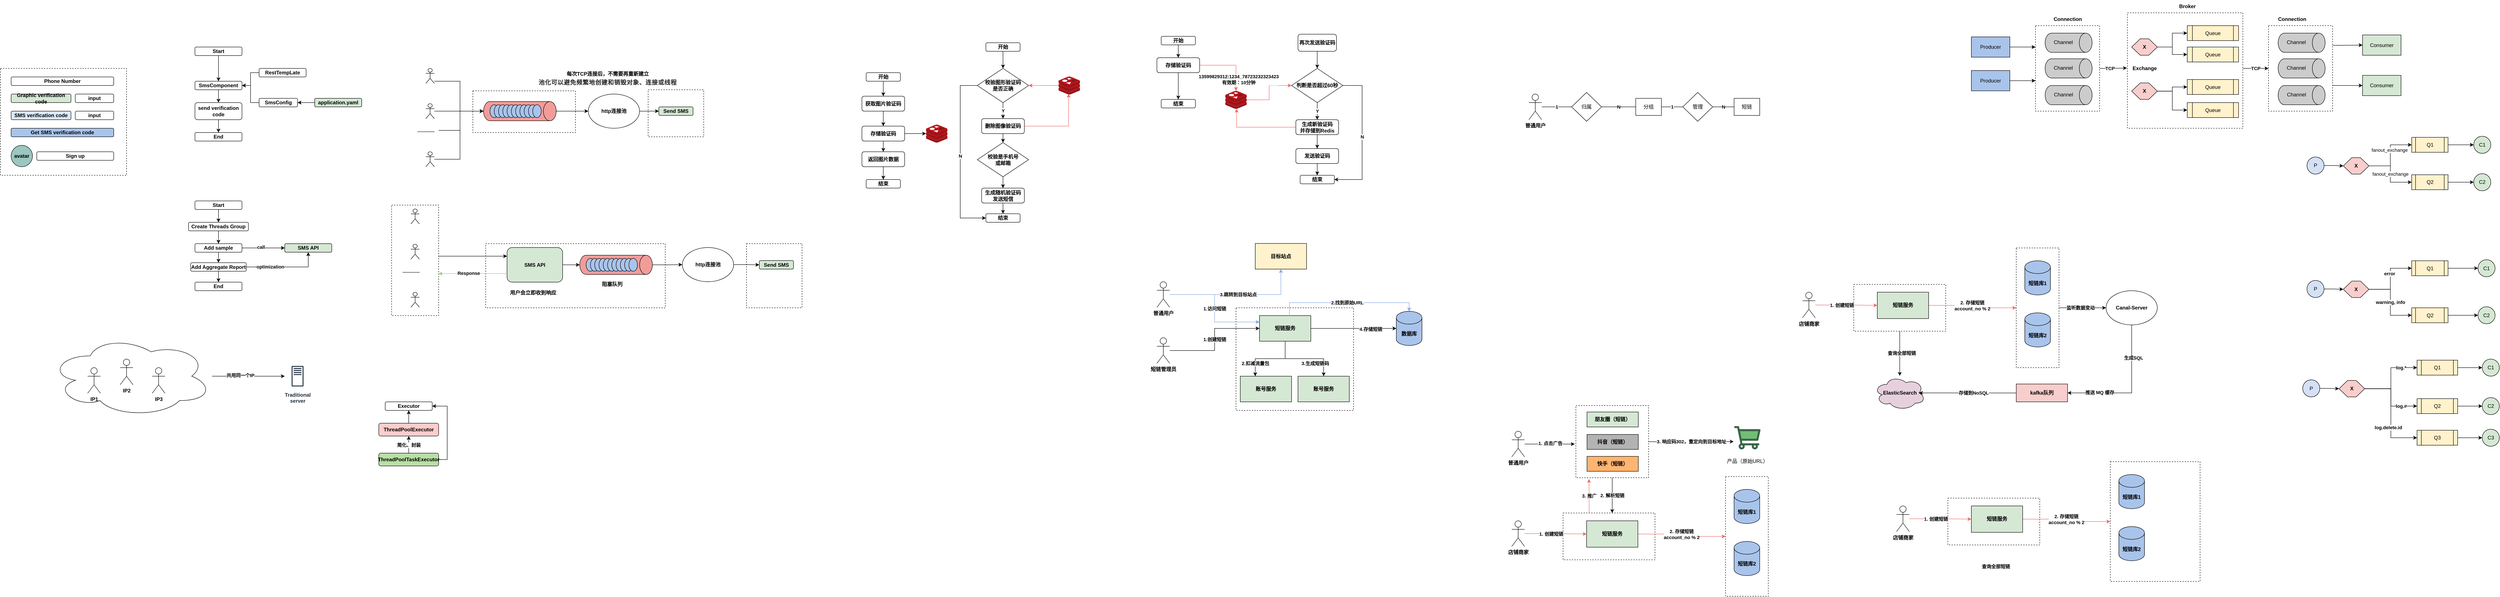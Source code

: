 <mxfile version="24.8.4">
  <diagram id="BT_9d3tybcS5t6vmlCDs" name="第 1 页">
    <mxGraphModel dx="724" dy="1529" grid="1" gridSize="10" guides="1" tooltips="1" connect="1" arrows="1" fold="1" page="1" pageScale="1" pageWidth="827" pageHeight="1169" math="0" shadow="0">
      <root>
        <mxCell id="0" />
        <mxCell id="1" parent="0" />
        <mxCell id="Rwd-Yh-OvxQPfiBLRn_k-1" value="" style="rounded=0;whiteSpace=wrap;html=1;fillColor=none;dashed=1;fontStyle=1" parent="1" vertex="1">
          <mxGeometry x="3860" y="1160" width="215" height="109.5" as="geometry" />
        </mxCell>
        <mxCell id="i71nDBgFTF4gcoMyqBb0-5" value="" style="rounded=0;whiteSpace=wrap;html=1;fillColor=none;dashed=1;fontStyle=1" parent="1" vertex="1">
          <mxGeometry x="4240" y="1074.75" width="100" height="280" as="geometry" />
        </mxCell>
        <mxCell id="CYLU-5RYoMURPyQihZAW-10" value="" style="rounded=0;whiteSpace=wrap;html=1;fillColor=none;dashed=1;fontStyle=1" parent="1" vertex="1">
          <mxGeometry x="3095" y="680" width="275" height="240" as="geometry" />
        </mxCell>
        <mxCell id="xg06a3iDjOgLRZ0BCeSt-10" value="" style="rounded=0;whiteSpace=wrap;html=1;fillColor=none;dashed=1;fontStyle=1" parent="1" vertex="1">
          <mxGeometry x="1950" y="530" width="130" height="150" as="geometry" />
        </mxCell>
        <mxCell id="se93l_hdjBHq4H-M8QWh-1" value="" style="rounded=0;whiteSpace=wrap;html=1;fillColor=none;dashed=1;fontStyle=1" parent="1" vertex="1">
          <mxGeometry x="1340" y="530" width="420" height="150" as="geometry" />
        </mxCell>
        <mxCell id="vEdsJQJvJET6jsOQPGxz-9" value="" style="rounded=0;whiteSpace=wrap;html=1;fillColor=none;dashed=1;fontStyle=1" parent="1" vertex="1">
          <mxGeometry x="1310" y="172.5" width="240" height="97.5" as="geometry" />
        </mxCell>
        <mxCell id="UefwI9e2Om12DkF_jqyX-5" value="" style="rounded=0;whiteSpace=wrap;html=1;fillColor=none;dashed=1;fontStyle=1" parent="1" vertex="1">
          <mxGeometry x="205" y="120" width="295" height="250" as="geometry" />
        </mxCell>
        <mxCell id="UefwI9e2Om12DkF_jqyX-3" value="Phone Number" style="rounded=1;whiteSpace=wrap;html=1;fillColor=none;fontStyle=1" parent="1" vertex="1">
          <mxGeometry x="230" y="140" width="240" height="20" as="geometry" />
        </mxCell>
        <mxCell id="UefwI9e2Om12DkF_jqyX-4" value="SMS verification code" style="rounded=1;whiteSpace=wrap;html=1;fillColor=#dae8fc;strokeColor=#000000;fontStyle=1" parent="1" vertex="1">
          <mxGeometry x="230" y="220" width="140" height="20" as="geometry" />
        </mxCell>
        <mxCell id="UefwI9e2Om12DkF_jqyX-6" value="input" style="rounded=1;whiteSpace=wrap;html=1;fillColor=none;fontStyle=1" parent="1" vertex="1">
          <mxGeometry x="380" y="180" width="90" height="20" as="geometry" />
        </mxCell>
        <mxCell id="UefwI9e2Om12DkF_jqyX-8" value="Graphic verification code" style="rounded=1;whiteSpace=wrap;html=1;fillColor=#d5e8d4;strokeColor=#000000;fontStyle=1" parent="1" vertex="1">
          <mxGeometry x="230" y="180" width="140" height="20" as="geometry" />
        </mxCell>
        <mxCell id="UefwI9e2Om12DkF_jqyX-9" value="input" style="rounded=1;whiteSpace=wrap;html=1;fillColor=none;fontStyle=1" parent="1" vertex="1">
          <mxGeometry x="380" y="220" width="90" height="20" as="geometry" />
        </mxCell>
        <mxCell id="UefwI9e2Om12DkF_jqyX-10" value="Sign up" style="rounded=1;whiteSpace=wrap;html=1;fillColor=none;fontStyle=1" parent="1" vertex="1">
          <mxGeometry x="290" y="315" width="180" height="20" as="geometry" />
        </mxCell>
        <mxCell id="UefwI9e2Om12DkF_jqyX-12" value="Get SMS verification code" style="rounded=1;whiteSpace=wrap;html=1;fillColor=#A9C4EB;fontStyle=1" parent="1" vertex="1">
          <mxGeometry x="230" y="260" width="240" height="20" as="geometry" />
        </mxCell>
        <mxCell id="UefwI9e2Om12DkF_jqyX-13" value="avatar" style="ellipse;whiteSpace=wrap;html=1;aspect=fixed;fillColor=#9AC7BF;fontStyle=1" parent="1" vertex="1">
          <mxGeometry x="230" y="300" width="50" height="50" as="geometry" />
        </mxCell>
        <mxCell id="pRPVaADtkpWoiS7Lqduv-14" style="edgeStyle=orthogonalEdgeStyle;rounded=0;orthogonalLoop=1;jettySize=auto;html=1;entryX=1;entryY=0.5;entryDx=0;entryDy=0;fontStyle=1" parent="1" source="pRPVaADtkpWoiS7Lqduv-1" target="pRPVaADtkpWoiS7Lqduv-6" edge="1">
          <mxGeometry relative="1" as="geometry" />
        </mxCell>
        <mxCell id="pRPVaADtkpWoiS7Lqduv-1" value="application.yaml" style="rounded=1;whiteSpace=wrap;html=1;fillColor=#D5E8D4;fontStyle=1" parent="1" vertex="1">
          <mxGeometry x="940" y="190" width="110" height="20" as="geometry" />
        </mxCell>
        <mxCell id="pRPVaADtkpWoiS7Lqduv-12" style="edgeStyle=orthogonalEdgeStyle;rounded=0;orthogonalLoop=1;jettySize=auto;html=1;entryX=1;entryY=0.5;entryDx=0;entryDy=0;fontStyle=1" parent="1" source="pRPVaADtkpWoiS7Lqduv-3" target="pRPVaADtkpWoiS7Lqduv-7" edge="1">
          <mxGeometry relative="1" as="geometry" />
        </mxCell>
        <mxCell id="pRPVaADtkpWoiS7Lqduv-3" value="RestTempLate" style="rounded=1;whiteSpace=wrap;html=1;fillColor=none;fontStyle=1" parent="1" vertex="1">
          <mxGeometry x="810" y="120" width="110" height="20" as="geometry" />
        </mxCell>
        <mxCell id="pRPVaADtkpWoiS7Lqduv-13" style="edgeStyle=orthogonalEdgeStyle;rounded=0;orthogonalLoop=1;jettySize=auto;html=1;entryX=1;entryY=0.5;entryDx=0;entryDy=0;fontStyle=1" parent="1" source="pRPVaADtkpWoiS7Lqduv-6" target="pRPVaADtkpWoiS7Lqduv-7" edge="1">
          <mxGeometry relative="1" as="geometry" />
        </mxCell>
        <mxCell id="pRPVaADtkpWoiS7Lqduv-6" value="SmsConfig" style="rounded=1;whiteSpace=wrap;html=1;fillColor=none;fontStyle=1" parent="1" vertex="1">
          <mxGeometry x="810" y="190" width="90" height="20" as="geometry" />
        </mxCell>
        <mxCell id="pRPVaADtkpWoiS7Lqduv-16" style="edgeStyle=orthogonalEdgeStyle;rounded=0;orthogonalLoop=1;jettySize=auto;html=1;entryX=0.5;entryY=0;entryDx=0;entryDy=0;fontStyle=1" parent="1" source="pRPVaADtkpWoiS7Lqduv-7" target="pRPVaADtkpWoiS7Lqduv-15" edge="1">
          <mxGeometry relative="1" as="geometry" />
        </mxCell>
        <mxCell id="pRPVaADtkpWoiS7Lqduv-7" value="SmsComponent" style="rounded=1;whiteSpace=wrap;html=1;fillColor=none;fontStyle=1" parent="1" vertex="1">
          <mxGeometry x="660" y="150" width="110" height="20" as="geometry" />
        </mxCell>
        <mxCell id="pRPVaADtkpWoiS7Lqduv-10" style="edgeStyle=orthogonalEdgeStyle;rounded=0;orthogonalLoop=1;jettySize=auto;html=1;fontStyle=1" parent="1" source="pRPVaADtkpWoiS7Lqduv-8" target="pRPVaADtkpWoiS7Lqduv-7" edge="1">
          <mxGeometry relative="1" as="geometry" />
        </mxCell>
        <mxCell id="pRPVaADtkpWoiS7Lqduv-8" value="Start" style="rounded=1;whiteSpace=wrap;html=1;fillColor=none;fontStyle=1" parent="1" vertex="1">
          <mxGeometry x="660" y="70" width="110" height="20" as="geometry" />
        </mxCell>
        <mxCell id="pRPVaADtkpWoiS7Lqduv-21" style="edgeStyle=orthogonalEdgeStyle;rounded=0;orthogonalLoop=1;jettySize=auto;html=1;entryX=0.5;entryY=0;entryDx=0;entryDy=0;fontStyle=1" parent="1" source="pRPVaADtkpWoiS7Lqduv-15" target="pRPVaADtkpWoiS7Lqduv-20" edge="1">
          <mxGeometry relative="1" as="geometry" />
        </mxCell>
        <mxCell id="pRPVaADtkpWoiS7Lqduv-15" value="send verification code" style="rounded=1;whiteSpace=wrap;html=1;fillColor=none;fontStyle=1" parent="1" vertex="1">
          <mxGeometry x="660" y="200" width="110" height="40" as="geometry" />
        </mxCell>
        <mxCell id="pRPVaADtkpWoiS7Lqduv-20" value="End" style="rounded=1;whiteSpace=wrap;html=1;fillColor=none;fontStyle=1" parent="1" vertex="1">
          <mxGeometry x="660" y="270" width="110" height="20" as="geometry" />
        </mxCell>
        <mxCell id="1INNWkqEgoHzFdm2mWcg-7" style="edgeStyle=orthogonalEdgeStyle;rounded=0;orthogonalLoop=1;jettySize=auto;html=1;entryX=0.5;entryY=0;entryDx=0;entryDy=0;fontStyle=1" parent="1" source="1INNWkqEgoHzFdm2mWcg-8" target="1INNWkqEgoHzFdm2mWcg-12" edge="1">
          <mxGeometry relative="1" as="geometry" />
        </mxCell>
        <mxCell id="1INNWkqEgoHzFdm2mWcg-8" value="Create Threads Group" style="rounded=1;whiteSpace=wrap;html=1;fillColor=none;fontStyle=1" parent="1" vertex="1">
          <mxGeometry x="645" y="480" width="140" height="20" as="geometry" />
        </mxCell>
        <mxCell id="1INNWkqEgoHzFdm2mWcg-9" style="edgeStyle=orthogonalEdgeStyle;rounded=0;orthogonalLoop=1;jettySize=auto;html=1;fontStyle=1" parent="1" source="1INNWkqEgoHzFdm2mWcg-10" target="1INNWkqEgoHzFdm2mWcg-8" edge="1">
          <mxGeometry relative="1" as="geometry" />
        </mxCell>
        <mxCell id="1INNWkqEgoHzFdm2mWcg-10" value="Start" style="rounded=1;whiteSpace=wrap;html=1;fillColor=none;fontStyle=1" parent="1" vertex="1">
          <mxGeometry x="660" y="430" width="110" height="20" as="geometry" />
        </mxCell>
        <mxCell id="1INNWkqEgoHzFdm2mWcg-11" style="edgeStyle=orthogonalEdgeStyle;rounded=0;orthogonalLoop=1;jettySize=auto;html=1;entryX=0.5;entryY=0;entryDx=0;entryDy=0;fontStyle=1" parent="1" source="1INNWkqEgoHzFdm2mWcg-12" target="1INNWkqEgoHzFdm2mWcg-13" edge="1">
          <mxGeometry relative="1" as="geometry" />
        </mxCell>
        <mxCell id="1INNWkqEgoHzFdm2mWcg-19" style="edgeStyle=orthogonalEdgeStyle;rounded=0;orthogonalLoop=1;jettySize=auto;html=1;fontStyle=1" parent="1" source="1INNWkqEgoHzFdm2mWcg-12" target="1INNWkqEgoHzFdm2mWcg-17" edge="1">
          <mxGeometry relative="1" as="geometry" />
        </mxCell>
        <mxCell id="1INNWkqEgoHzFdm2mWcg-20" value="call" style="edgeLabel;html=1;align=center;verticalAlign=middle;resizable=0;points=[];fontStyle=1" parent="1INNWkqEgoHzFdm2mWcg-19" vertex="1" connectable="0">
          <mxGeometry x="-0.134" y="2" relative="1" as="geometry">
            <mxPoint as="offset" />
          </mxGeometry>
        </mxCell>
        <mxCell id="1INNWkqEgoHzFdm2mWcg-12" value="Add sample" style="rounded=1;whiteSpace=wrap;html=1;fillColor=none;fontStyle=1" parent="1" vertex="1">
          <mxGeometry x="660" y="530" width="110" height="20" as="geometry" />
        </mxCell>
        <mxCell id="1INNWkqEgoHzFdm2mWcg-16" style="edgeStyle=orthogonalEdgeStyle;rounded=0;orthogonalLoop=1;jettySize=auto;html=1;entryX=0.5;entryY=0;entryDx=0;entryDy=0;fontStyle=1" parent="1" source="1INNWkqEgoHzFdm2mWcg-13" target="1INNWkqEgoHzFdm2mWcg-15" edge="1">
          <mxGeometry relative="1" as="geometry" />
        </mxCell>
        <mxCell id="1INNWkqEgoHzFdm2mWcg-21" value="" style="edgeStyle=orthogonalEdgeStyle;rounded=0;orthogonalLoop=1;jettySize=auto;html=1;fontStyle=1" parent="1" source="1INNWkqEgoHzFdm2mWcg-13" target="1INNWkqEgoHzFdm2mWcg-17" edge="1">
          <mxGeometry relative="1" as="geometry" />
        </mxCell>
        <mxCell id="1INNWkqEgoHzFdm2mWcg-22" value="optimization" style="edgeLabel;html=1;align=center;verticalAlign=middle;resizable=0;points=[];fontStyle=1" parent="1INNWkqEgoHzFdm2mWcg-21" vertex="1" connectable="0">
          <mxGeometry x="-0.377" y="1" relative="1" as="geometry">
            <mxPoint as="offset" />
          </mxGeometry>
        </mxCell>
        <mxCell id="1INNWkqEgoHzFdm2mWcg-13" value="Add Aggregate Report" style="rounded=1;whiteSpace=wrap;html=1;fillColor=none;fontStyle=1" parent="1" vertex="1">
          <mxGeometry x="650" y="574.5" width="130" height="20" as="geometry" />
        </mxCell>
        <mxCell id="1INNWkqEgoHzFdm2mWcg-15" value="End" style="rounded=1;whiteSpace=wrap;html=1;fillColor=none;fontStyle=1" parent="1" vertex="1">
          <mxGeometry x="660" y="620" width="110" height="20" as="geometry" />
        </mxCell>
        <mxCell id="1INNWkqEgoHzFdm2mWcg-17" value="SMS API" style="rounded=1;whiteSpace=wrap;html=1;fillColor=#D5E8D4;fontStyle=1" parent="1" vertex="1">
          <mxGeometry x="870" y="530" width="110" height="20" as="geometry" />
        </mxCell>
        <mxCell id="4dT-DWwZLFFdWcqSDPXJ-8" style="edgeStyle=orthogonalEdgeStyle;rounded=0;orthogonalLoop=1;jettySize=auto;html=1;entryX=0;entryY=0.5;entryDx=0;entryDy=0;fontStyle=1" parent="1" source="vEdsJQJvJET6jsOQPGxz-10" target="4dT-DWwZLFFdWcqSDPXJ-7" edge="1">
          <mxGeometry relative="1" as="geometry" />
        </mxCell>
        <mxCell id="vEdsJQJvJET6jsOQPGxz-10" value="" style="shape=cylinder3;whiteSpace=wrap;html=1;boundedLbl=1;backgroundOutline=1;size=15;rotation=90;fillColor=#F19C99;fontStyle=1" parent="1" vertex="1">
          <mxGeometry x="1397.5" y="135" width="45" height="170" as="geometry" />
        </mxCell>
        <mxCell id="vEdsJQJvJET6jsOQPGxz-19" value="" style="ellipse;whiteSpace=wrap;html=1;fillColor=#A9C4EB;fontStyle=1" parent="1" vertex="1">
          <mxGeometry x="1350" y="205" width="20" height="30" as="geometry" />
        </mxCell>
        <mxCell id="vEdsJQJvJET6jsOQPGxz-20" value="" style="ellipse;whiteSpace=wrap;html=1;fillColor=#A9C4EB;fontStyle=1" parent="1" vertex="1">
          <mxGeometry x="1360" y="205" width="20" height="30" as="geometry" />
        </mxCell>
        <mxCell id="vEdsJQJvJET6jsOQPGxz-21" value="" style="ellipse;whiteSpace=wrap;html=1;fillColor=#A9C4EB;fontStyle=1" parent="1" vertex="1">
          <mxGeometry x="1370" y="205" width="20" height="30" as="geometry" />
        </mxCell>
        <mxCell id="vEdsJQJvJET6jsOQPGxz-22" value="" style="ellipse;whiteSpace=wrap;html=1;fillColor=#A9C4EB;fontStyle=1" parent="1" vertex="1">
          <mxGeometry x="1380" y="205" width="20" height="30" as="geometry" />
        </mxCell>
        <mxCell id="vEdsJQJvJET6jsOQPGxz-23" value="" style="ellipse;whiteSpace=wrap;html=1;fillColor=#A9C4EB;fontStyle=1" parent="1" vertex="1">
          <mxGeometry x="1390" y="205" width="20" height="30" as="geometry" />
        </mxCell>
        <mxCell id="vEdsJQJvJET6jsOQPGxz-26" value="" style="ellipse;whiteSpace=wrap;html=1;fillColor=#A9C4EB;fontStyle=1" parent="1" vertex="1">
          <mxGeometry x="1400" y="205" width="20" height="30" as="geometry" />
        </mxCell>
        <mxCell id="vEdsJQJvJET6jsOQPGxz-32" value="" style="ellipse;whiteSpace=wrap;html=1;fillColor=#A9C4EB;fontStyle=1" parent="1" vertex="1">
          <mxGeometry x="1410" y="205" width="20" height="30" as="geometry" />
        </mxCell>
        <mxCell id="vEdsJQJvJET6jsOQPGxz-41" value="" style="shape=umlActor;verticalLabelPosition=bottom;verticalAlign=top;html=1;outlineConnect=0;fontStyle=1" parent="1" vertex="1">
          <mxGeometry x="1200" y="202.5" width="20" height="35" as="geometry" />
        </mxCell>
        <mxCell id="vEdsJQJvJET6jsOQPGxz-42" value="" style="shape=umlActor;verticalLabelPosition=bottom;verticalAlign=top;html=1;outlineConnect=0;fontStyle=1" parent="1" vertex="1">
          <mxGeometry x="1200" y="315" width="20" height="35" as="geometry" />
        </mxCell>
        <mxCell id="vEdsJQJvJET6jsOQPGxz-45" value="&lt;span&gt;............&lt;/span&gt;" style="text;html=1;align=center;verticalAlign=middle;resizable=0;points=[];autosize=1;strokeColor=none;fillColor=none;fontStyle=1" parent="1" vertex="1">
          <mxGeometry x="1170" y="250" width="60" height="30" as="geometry" />
        </mxCell>
        <mxCell id="vEdsJQJvJET6jsOQPGxz-46" value="" style="shape=umlActor;verticalLabelPosition=bottom;verticalAlign=top;html=1;outlineConnect=0;fontStyle=1" parent="1" vertex="1">
          <mxGeometry x="1200" y="120" width="20" height="35" as="geometry" />
        </mxCell>
        <mxCell id="vEdsJQJvJET6jsOQPGxz-47" style="edgeStyle=orthogonalEdgeStyle;rounded=0;orthogonalLoop=1;jettySize=auto;html=1;entryX=0.5;entryY=1;entryDx=0;entryDy=0;entryPerimeter=0;fontStyle=1" parent="1" source="vEdsJQJvJET6jsOQPGxz-46" target="vEdsJQJvJET6jsOQPGxz-10" edge="1">
          <mxGeometry relative="1" as="geometry">
            <Array as="points">
              <mxPoint x="1280" y="150" />
              <mxPoint x="1280" y="220" />
            </Array>
          </mxGeometry>
        </mxCell>
        <mxCell id="vEdsJQJvJET6jsOQPGxz-48" style="edgeStyle=orthogonalEdgeStyle;rounded=0;orthogonalLoop=1;jettySize=auto;html=1;entryX=0.5;entryY=1;entryDx=0;entryDy=0;entryPerimeter=0;fontStyle=1" parent="1" source="vEdsJQJvJET6jsOQPGxz-41" target="vEdsJQJvJET6jsOQPGxz-10" edge="1">
          <mxGeometry relative="1" as="geometry" />
        </mxCell>
        <mxCell id="vEdsJQJvJET6jsOQPGxz-49" style="edgeStyle=orthogonalEdgeStyle;rounded=0;orthogonalLoop=1;jettySize=auto;html=1;entryX=0.5;entryY=1;entryDx=0;entryDy=0;entryPerimeter=0;fontStyle=1" parent="1" source="vEdsJQJvJET6jsOQPGxz-42" target="vEdsJQJvJET6jsOQPGxz-10" edge="1">
          <mxGeometry relative="1" as="geometry">
            <Array as="points">
              <mxPoint x="1280" y="333" />
              <mxPoint x="1280" y="220" />
            </Array>
          </mxGeometry>
        </mxCell>
        <mxCell id="vEdsJQJvJET6jsOQPGxz-52" value="" style="ellipse;whiteSpace=wrap;html=1;fillColor=#A9C4EB;fontStyle=1" parent="1" vertex="1">
          <mxGeometry x="1420" y="205" width="20" height="30" as="geometry" />
        </mxCell>
        <mxCell id="vEdsJQJvJET6jsOQPGxz-54" value="" style="ellipse;whiteSpace=wrap;html=1;fillColor=#A9C4EB;fontStyle=1" parent="1" vertex="1">
          <mxGeometry x="1430" y="205" width="20" height="30" as="geometry" />
        </mxCell>
        <mxCell id="vEdsJQJvJET6jsOQPGxz-55" value="" style="ellipse;whiteSpace=wrap;html=1;fillColor=#A9C4EB;fontStyle=1" parent="1" vertex="1">
          <mxGeometry x="1440" y="205" width="20" height="30" as="geometry" />
        </mxCell>
        <mxCell id="vEdsJQJvJET6jsOQPGxz-57" value="" style="ellipse;whiteSpace=wrap;html=1;fillColor=#A9C4EB;fontStyle=1" parent="1" vertex="1">
          <mxGeometry x="1450" y="205" width="20" height="30" as="geometry" />
        </mxCell>
        <mxCell id="vEdsJQJvJET6jsOQPGxz-58" style="edgeStyle=orthogonalEdgeStyle;rounded=0;orthogonalLoop=1;jettySize=auto;html=1;entryX=0.5;entryY=1;entryDx=0;entryDy=0;entryPerimeter=0;fontStyle=1" parent="1" source="vEdsJQJvJET6jsOQPGxz-45" target="vEdsJQJvJET6jsOQPGxz-10" edge="1">
          <mxGeometry relative="1" as="geometry">
            <Array as="points">
              <mxPoint x="1280" y="265" />
              <mxPoint x="1280" y="220" />
            </Array>
          </mxGeometry>
        </mxCell>
        <mxCell id="se93l_hdjBHq4H-M8QWh-3" value="Send SMS" style="rounded=1;whiteSpace=wrap;html=1;fillColor=#D5E8D4;fontStyle=1" parent="1" vertex="1">
          <mxGeometry x="1980" y="569.5" width="80" height="20" as="geometry" />
        </mxCell>
        <mxCell id="se93l_hdjBHq4H-M8QWh-29" value="SMS API" style="rounded=1;whiteSpace=wrap;html=1;fillColor=#D5E8D4;fontStyle=1" parent="1" vertex="1">
          <mxGeometry x="1390" y="539" width="130" height="81" as="geometry" />
        </mxCell>
        <mxCell id="se93l_hdjBHq4H-M8QWh-48" value="" style="group;fontStyle=1" parent="1" vertex="1" connectable="0">
          <mxGeometry x="1560" y="557" width="170" height="45" as="geometry" />
        </mxCell>
        <mxCell id="se93l_hdjBHq4H-M8QWh-31" value="" style="shape=cylinder3;whiteSpace=wrap;html=1;boundedLbl=1;backgroundOutline=1;size=15;rotation=90;fillColor=#F19C99;fontStyle=1" parent="se93l_hdjBHq4H-M8QWh-48" vertex="1">
          <mxGeometry x="62.5" y="-62.5" width="45" height="170" as="geometry" />
        </mxCell>
        <mxCell id="se93l_hdjBHq4H-M8QWh-32" value="" style="ellipse;whiteSpace=wrap;html=1;fillColor=#A9C4EB;fontStyle=1" parent="se93l_hdjBHq4H-M8QWh-48" vertex="1">
          <mxGeometry x="15" y="7.5" width="20" height="30" as="geometry" />
        </mxCell>
        <mxCell id="se93l_hdjBHq4H-M8QWh-33" value="" style="ellipse;whiteSpace=wrap;html=1;fillColor=#A9C4EB;fontStyle=1" parent="se93l_hdjBHq4H-M8QWh-48" vertex="1">
          <mxGeometry x="25" y="7.5" width="20" height="30" as="geometry" />
        </mxCell>
        <mxCell id="se93l_hdjBHq4H-M8QWh-34" value="" style="ellipse;whiteSpace=wrap;html=1;fillColor=#A9C4EB;fontStyle=1" parent="se93l_hdjBHq4H-M8QWh-48" vertex="1">
          <mxGeometry x="35" y="7.5" width="20" height="30" as="geometry" />
        </mxCell>
        <mxCell id="se93l_hdjBHq4H-M8QWh-35" value="" style="ellipse;whiteSpace=wrap;html=1;fillColor=#A9C4EB;fontStyle=1" parent="se93l_hdjBHq4H-M8QWh-48" vertex="1">
          <mxGeometry x="45" y="7.5" width="20" height="30" as="geometry" />
        </mxCell>
        <mxCell id="se93l_hdjBHq4H-M8QWh-36" value="" style="ellipse;whiteSpace=wrap;html=1;fillColor=#A9C4EB;fontStyle=1" parent="se93l_hdjBHq4H-M8QWh-48" vertex="1">
          <mxGeometry x="55" y="7.5" width="20" height="30" as="geometry" />
        </mxCell>
        <mxCell id="se93l_hdjBHq4H-M8QWh-37" value="" style="ellipse;whiteSpace=wrap;html=1;fillColor=#A9C4EB;fontStyle=1" parent="se93l_hdjBHq4H-M8QWh-48" vertex="1">
          <mxGeometry x="65" y="7.5" width="20" height="30" as="geometry" />
        </mxCell>
        <mxCell id="se93l_hdjBHq4H-M8QWh-38" value="" style="ellipse;whiteSpace=wrap;html=1;fillColor=#A9C4EB;fontStyle=1" parent="se93l_hdjBHq4H-M8QWh-48" vertex="1">
          <mxGeometry x="75" y="7.5" width="20" height="30" as="geometry" />
        </mxCell>
        <mxCell id="se93l_hdjBHq4H-M8QWh-39" value="" style="ellipse;whiteSpace=wrap;html=1;fillColor=#A9C4EB;fontStyle=1" parent="se93l_hdjBHq4H-M8QWh-48" vertex="1">
          <mxGeometry x="85" y="7.5" width="20" height="30" as="geometry" />
        </mxCell>
        <mxCell id="se93l_hdjBHq4H-M8QWh-40" value="" style="ellipse;whiteSpace=wrap;html=1;fillColor=#A9C4EB;fontStyle=1" parent="se93l_hdjBHq4H-M8QWh-48" vertex="1">
          <mxGeometry x="95" y="7.5" width="20" height="30" as="geometry" />
        </mxCell>
        <mxCell id="se93l_hdjBHq4H-M8QWh-41" value="" style="ellipse;whiteSpace=wrap;html=1;fillColor=#A9C4EB;fontStyle=1" parent="se93l_hdjBHq4H-M8QWh-48" vertex="1">
          <mxGeometry x="105" y="7.5" width="20" height="30" as="geometry" />
        </mxCell>
        <mxCell id="se93l_hdjBHq4H-M8QWh-42" value="" style="ellipse;whiteSpace=wrap;html=1;fillColor=#A9C4EB;fontStyle=1" parent="se93l_hdjBHq4H-M8QWh-48" vertex="1">
          <mxGeometry x="115" y="7.5" width="20" height="30" as="geometry" />
        </mxCell>
        <mxCell id="se93l_hdjBHq4H-M8QWh-54" value="" style="group;fontStyle=1" parent="1" vertex="1" connectable="0">
          <mxGeometry x="1120" y="439.75" width="110" height="258.5" as="geometry" />
        </mxCell>
        <mxCell id="se93l_hdjBHq4H-M8QWh-49" value="" style="shape=umlActor;verticalLabelPosition=bottom;verticalAlign=top;html=1;outlineConnect=0;fontStyle=1" parent="se93l_hdjBHq4H-M8QWh-54" vertex="1">
          <mxGeometry x="45" y="91.5" width="20" height="35" as="geometry" />
        </mxCell>
        <mxCell id="se93l_hdjBHq4H-M8QWh-50" value="" style="shape=umlActor;verticalLabelPosition=bottom;verticalAlign=top;html=1;outlineConnect=0;fontStyle=1" parent="se93l_hdjBHq4H-M8QWh-54" vertex="1">
          <mxGeometry x="45" y="204" width="20" height="35" as="geometry" />
        </mxCell>
        <mxCell id="se93l_hdjBHq4H-M8QWh-51" value="&lt;span&gt;............&lt;/span&gt;" style="text;html=1;align=center;verticalAlign=middle;resizable=0;points=[];autosize=1;strokeColor=none;fillColor=none;fontStyle=1" parent="se93l_hdjBHq4H-M8QWh-54" vertex="1">
          <mxGeometry x="15" y="139" width="60" height="30" as="geometry" />
        </mxCell>
        <mxCell id="se93l_hdjBHq4H-M8QWh-52" value="" style="shape=umlActor;verticalLabelPosition=bottom;verticalAlign=top;html=1;outlineConnect=0;fontStyle=1" parent="se93l_hdjBHq4H-M8QWh-54" vertex="1">
          <mxGeometry x="45" y="9" width="20" height="35" as="geometry" />
        </mxCell>
        <mxCell id="se93l_hdjBHq4H-M8QWh-53" value="" style="rounded=0;whiteSpace=wrap;html=1;fillColor=none;dashed=1;fontStyle=1" parent="se93l_hdjBHq4H-M8QWh-54" vertex="1">
          <mxGeometry width="110" height="258.5" as="geometry" />
        </mxCell>
        <mxCell id="se93l_hdjBHq4H-M8QWh-56" style="edgeStyle=orthogonalEdgeStyle;rounded=0;orthogonalLoop=1;jettySize=auto;html=1;entryX=0;entryY=0.25;entryDx=0;entryDy=0;fontStyle=1" parent="1" source="se93l_hdjBHq4H-M8QWh-53" target="se93l_hdjBHq4H-M8QWh-29" edge="1">
          <mxGeometry relative="1" as="geometry">
            <Array as="points">
              <mxPoint x="1310" y="560" />
            </Array>
          </mxGeometry>
        </mxCell>
        <mxCell id="se93l_hdjBHq4H-M8QWh-57" style="edgeStyle=orthogonalEdgeStyle;rounded=0;orthogonalLoop=1;jettySize=auto;html=1;strokeColor=#97D077;fontStyle=1" parent="1" source="se93l_hdjBHq4H-M8QWh-29" edge="1">
          <mxGeometry relative="1" as="geometry">
            <mxPoint x="1230" y="600" as="targetPoint" />
            <Array as="points">
              <mxPoint x="1230" y="600" />
            </Array>
          </mxGeometry>
        </mxCell>
        <mxCell id="se93l_hdjBHq4H-M8QWh-58" value="Response" style="edgeLabel;html=1;align=center;verticalAlign=middle;resizable=0;points=[];fontStyle=1" parent="se93l_hdjBHq4H-M8QWh-57" vertex="1" connectable="0">
          <mxGeometry x="0.134" y="-1" relative="1" as="geometry">
            <mxPoint as="offset" />
          </mxGeometry>
        </mxCell>
        <mxCell id="KKwOv5Il1TyTHY13jNfH-2" value="用户会立即收到响应" style="text;html=1;align=left;verticalAlign=middle;resizable=0;points=[];autosize=1;strokeColor=none;fillColor=none;fontStyle=1" parent="1" vertex="1">
          <mxGeometry x="1395" y="630" width="130" height="30" as="geometry" />
        </mxCell>
        <mxCell id="KKwOv5Il1TyTHY13jNfH-8" style="edgeStyle=orthogonalEdgeStyle;rounded=0;orthogonalLoop=1;jettySize=auto;html=1;entryX=0.5;entryY=1;entryDx=0;entryDy=0;entryPerimeter=0;fontStyle=1" parent="1" source="se93l_hdjBHq4H-M8QWh-29" target="se93l_hdjBHq4H-M8QWh-31" edge="1">
          <mxGeometry relative="1" as="geometry" />
        </mxCell>
        <mxCell id="KKwOv5Il1TyTHY13jNfH-11" value="阻塞队列" style="text;html=1;align=left;verticalAlign=middle;resizable=0;points=[];autosize=1;strokeColor=none;fillColor=none;fontStyle=1" parent="1" vertex="1">
          <mxGeometry x="1610" y="610" width="70" height="30" as="geometry" />
        </mxCell>
        <mxCell id="xg06a3iDjOgLRZ0BCeSt-1" value="&lt;div class=&quot;lake-content&quot;&gt;&lt;span class=&quot;ne-text&quot;&gt;Executor&lt;/span&gt;&lt;/div&gt;" style="rounded=1;whiteSpace=wrap;html=1;fillColor=none;fontStyle=1" parent="1" vertex="1">
          <mxGeometry x="1105" y="900" width="110" height="20" as="geometry" />
        </mxCell>
        <mxCell id="xg06a3iDjOgLRZ0BCeSt-7" value="" style="edgeStyle=orthogonalEdgeStyle;rounded=0;orthogonalLoop=1;jettySize=auto;html=1;fontStyle=1" parent="1" source="xg06a3iDjOgLRZ0BCeSt-2" target="xg06a3iDjOgLRZ0BCeSt-3" edge="1">
          <mxGeometry relative="1" as="geometry" />
        </mxCell>
        <mxCell id="xg06a3iDjOgLRZ0BCeSt-9" value="简化、封装" style="edgeLabel;html=1;align=center;verticalAlign=middle;resizable=0;points=[];fontStyle=1" parent="xg06a3iDjOgLRZ0BCeSt-7" vertex="1" connectable="0">
          <mxGeometry x="-0.017" relative="1" as="geometry">
            <mxPoint as="offset" />
          </mxGeometry>
        </mxCell>
        <mxCell id="xg06a3iDjOgLRZ0BCeSt-8" style="edgeStyle=orthogonalEdgeStyle;rounded=0;orthogonalLoop=1;jettySize=auto;html=1;entryX=1;entryY=0.5;entryDx=0;entryDy=0;fontStyle=1" parent="1" source="xg06a3iDjOgLRZ0BCeSt-2" target="xg06a3iDjOgLRZ0BCeSt-1" edge="1">
          <mxGeometry relative="1" as="geometry">
            <Array as="points">
              <mxPoint x="1250" y="1035" />
              <mxPoint x="1250" y="910" />
            </Array>
          </mxGeometry>
        </mxCell>
        <mxCell id="xg06a3iDjOgLRZ0BCeSt-2" value="&lt;div class=&quot;lake-content&quot;&gt;&lt;div class=&quot;lake-content&quot;&gt;&lt;div class=&quot;lake-content&quot;&gt;&lt;span class=&quot;ne-text&quot;&gt;ThreadPoolTaskExecutor&lt;/span&gt;&lt;/div&gt;&lt;/div&gt;&lt;/div&gt;" style="rounded=1;whiteSpace=wrap;html=1;fillColor=#B9E0A5;fontStyle=1" parent="1" vertex="1">
          <mxGeometry x="1090" y="1020" width="140" height="30" as="geometry" />
        </mxCell>
        <mxCell id="xg06a3iDjOgLRZ0BCeSt-5" value="" style="edgeStyle=orthogonalEdgeStyle;rounded=0;orthogonalLoop=1;jettySize=auto;html=1;fontStyle=1" parent="1" source="xg06a3iDjOgLRZ0BCeSt-3" target="xg06a3iDjOgLRZ0BCeSt-1" edge="1">
          <mxGeometry relative="1" as="geometry" />
        </mxCell>
        <mxCell id="xg06a3iDjOgLRZ0BCeSt-3" value="&lt;div class=&quot;lake-content&quot;&gt;&lt;div class=&quot;lake-content&quot;&gt;&lt;span class=&quot;ne-text&quot;&gt;ThreadPoolExecutor&lt;/span&gt;&lt;/div&gt;&lt;/div&gt;" style="rounded=1;whiteSpace=wrap;html=1;fillColor=#FFCCCC;fontStyle=1" parent="1" vertex="1">
          <mxGeometry x="1090" y="950" width="140" height="30" as="geometry" />
        </mxCell>
        <mxCell id="4dT-DWwZLFFdWcqSDPXJ-1" value="" style="rounded=0;whiteSpace=wrap;html=1;fillColor=none;dashed=1;fontStyle=1" parent="1" vertex="1">
          <mxGeometry x="1720" y="170" width="130" height="110" as="geometry" />
        </mxCell>
        <mxCell id="4dT-DWwZLFFdWcqSDPXJ-2" value="Send SMS" style="rounded=1;whiteSpace=wrap;html=1;fillColor=#D5E8D4;fontStyle=1" parent="1" vertex="1">
          <mxGeometry x="1745" y="210" width="80" height="20" as="geometry" />
        </mxCell>
        <mxCell id="4dT-DWwZLFFdWcqSDPXJ-9" style="edgeStyle=orthogonalEdgeStyle;rounded=0;orthogonalLoop=1;jettySize=auto;html=1;entryX=0;entryY=0.5;entryDx=0;entryDy=0;fontStyle=1" parent="1" source="4dT-DWwZLFFdWcqSDPXJ-7" target="4dT-DWwZLFFdWcqSDPXJ-2" edge="1">
          <mxGeometry relative="1" as="geometry" />
        </mxCell>
        <mxCell id="4dT-DWwZLFFdWcqSDPXJ-7" value="http连接池" style="ellipse;whiteSpace=wrap;html=1;fillColor=none;fontStyle=1" parent="1" vertex="1">
          <mxGeometry x="1580" y="180" width="120" height="80" as="geometry" />
        </mxCell>
        <mxCell id="4dT-DWwZLFFdWcqSDPXJ-12" value="每次TCP连接后，不需要再重新建立&lt;div&gt;&lt;span style=&quot;font-size: 14px; color: rgb(38, 38, 38); line-height: 1.74; letter-spacing: 0.05em; outline-style: none; overflow-wrap: break-word;&quot;&gt;池化可以避免频繁地创建和销毁对象、连接或线程&lt;/span&gt;&lt;br&gt;&lt;/div&gt;" style="text;html=1;align=center;verticalAlign=middle;resizable=0;points=[];autosize=1;strokeColor=none;fillColor=none;fontStyle=1" parent="1" vertex="1">
          <mxGeometry x="1450" y="120" width="350" height="50" as="geometry" />
        </mxCell>
        <mxCell id="4dT-DWwZLFFdWcqSDPXJ-15" style="edgeStyle=orthogonalEdgeStyle;rounded=0;orthogonalLoop=1;jettySize=auto;html=1;entryX=0;entryY=0.5;entryDx=0;entryDy=0;fontStyle=1" parent="1" source="4dT-DWwZLFFdWcqSDPXJ-13" target="se93l_hdjBHq4H-M8QWh-3" edge="1">
          <mxGeometry relative="1" as="geometry" />
        </mxCell>
        <mxCell id="4dT-DWwZLFFdWcqSDPXJ-13" value="http连接池" style="ellipse;whiteSpace=wrap;html=1;fillColor=none;fontStyle=1" parent="1" vertex="1">
          <mxGeometry x="1800" y="539" width="120" height="80" as="geometry" />
        </mxCell>
        <mxCell id="4dT-DWwZLFFdWcqSDPXJ-14" style="edgeStyle=orthogonalEdgeStyle;rounded=0;orthogonalLoop=1;jettySize=auto;html=1;fontStyle=1" parent="1" source="se93l_hdjBHq4H-M8QWh-31" target="4dT-DWwZLFFdWcqSDPXJ-13" edge="1">
          <mxGeometry relative="1" as="geometry" />
        </mxCell>
        <mxCell id="K-JyI_M0FiB9nO0yxgkt-4" style="edgeStyle=orthogonalEdgeStyle;rounded=0;orthogonalLoop=1;jettySize=auto;html=1;fontStyle=1" parent="1" source="K-JyI_M0FiB9nO0yxgkt-1" target="K-JyI_M0FiB9nO0yxgkt-3" edge="1">
          <mxGeometry relative="1" as="geometry" />
        </mxCell>
        <mxCell id="K-JyI_M0FiB9nO0yxgkt-7" value="共用同一个IP" style="edgeLabel;html=1;align=center;verticalAlign=middle;resizable=0;points=[];fontStyle=1" parent="K-JyI_M0FiB9nO0yxgkt-4" vertex="1" connectable="0">
          <mxGeometry x="-0.222" y="2" relative="1" as="geometry">
            <mxPoint as="offset" />
          </mxGeometry>
        </mxCell>
        <mxCell id="K-JyI_M0FiB9nO0yxgkt-1" value="" style="ellipse;shape=cloud;whiteSpace=wrap;html=1;fillColor=none;fontStyle=1" parent="1" vertex="1">
          <mxGeometry x="320" y="745" width="380" height="190" as="geometry" />
        </mxCell>
        <mxCell id="K-JyI_M0FiB9nO0yxgkt-2" value="IP3" style="shape=umlActor;verticalLabelPosition=bottom;verticalAlign=top;html=1;outlineConnect=0;fontStyle=1" parent="1" vertex="1">
          <mxGeometry x="560" y="820" width="30" height="60" as="geometry" />
        </mxCell>
        <mxCell id="K-JyI_M0FiB9nO0yxgkt-3" value="Traditional&#xa;server" style="sketch=0;outlineConnect=0;fontColor=#232F3E;gradientColor=none;strokeColor=#232F3E;fillColor=#ffffff;dashed=0;verticalLabelPosition=bottom;verticalAlign=top;align=center;html=1;fontSize=12;fontStyle=1;aspect=fixed;shape=mxgraph.aws4.resourceIcon;resIcon=mxgraph.aws4.traditional_server;" parent="1" vertex="1">
          <mxGeometry x="870" y="810" width="60" height="60" as="geometry" />
        </mxCell>
        <mxCell id="K-JyI_M0FiB9nO0yxgkt-5" value="IP1" style="shape=umlActor;verticalLabelPosition=bottom;verticalAlign=top;html=1;outlineConnect=0;fontStyle=1" parent="1" vertex="1">
          <mxGeometry x="409" y="820" width="30" height="60" as="geometry" />
        </mxCell>
        <mxCell id="K-JyI_M0FiB9nO0yxgkt-6" value="IP2" style="shape=umlActor;verticalLabelPosition=bottom;verticalAlign=top;html=1;outlineConnect=0;fontStyle=1" parent="1" vertex="1">
          <mxGeometry x="485" y="800" width="30" height="60" as="geometry" />
        </mxCell>
        <mxCell id="K-JyI_M0FiB9nO0yxgkt-58" value="" style="edgeStyle=orthogonalEdgeStyle;rounded=0;orthogonalLoop=1;jettySize=auto;html=1;fontStyle=1" parent="1" source="K-JyI_M0FiB9nO0yxgkt-54" target="K-JyI_M0FiB9nO0yxgkt-57" edge="1">
          <mxGeometry relative="1" as="geometry" />
        </mxCell>
        <mxCell id="K-JyI_M0FiB9nO0yxgkt-54" value="获取图片验证码" style="rounded=1;whiteSpace=wrap;html=1;fillColor=none;fontStyle=1" parent="1" vertex="1">
          <mxGeometry x="2220" y="185" width="100" height="35" as="geometry" />
        </mxCell>
        <mxCell id="K-JyI_M0FiB9nO0yxgkt-56" value="" style="edgeStyle=orthogonalEdgeStyle;rounded=0;orthogonalLoop=1;jettySize=auto;html=1;fontStyle=1" parent="1" source="K-JyI_M0FiB9nO0yxgkt-55" target="K-JyI_M0FiB9nO0yxgkt-54" edge="1">
          <mxGeometry relative="1" as="geometry" />
        </mxCell>
        <mxCell id="K-JyI_M0FiB9nO0yxgkt-55" value="开始" style="rounded=1;whiteSpace=wrap;html=1;fillColor=none;fontStyle=1" parent="1" vertex="1">
          <mxGeometry x="2230" y="130" width="80" height="20" as="geometry" />
        </mxCell>
        <mxCell id="K-JyI_M0FiB9nO0yxgkt-60" style="edgeStyle=orthogonalEdgeStyle;rounded=0;orthogonalLoop=1;jettySize=auto;html=1;fontStyle=1" parent="1" source="K-JyI_M0FiB9nO0yxgkt-57" target="K-JyI_M0FiB9nO0yxgkt-59" edge="1">
          <mxGeometry relative="1" as="geometry" />
        </mxCell>
        <mxCell id="K-JyI_M0FiB9nO0yxgkt-63" value="" style="edgeStyle=orthogonalEdgeStyle;rounded=0;orthogonalLoop=1;jettySize=auto;html=1;fontStyle=1" parent="1" source="K-JyI_M0FiB9nO0yxgkt-57" target="K-JyI_M0FiB9nO0yxgkt-61" edge="1">
          <mxGeometry relative="1" as="geometry" />
        </mxCell>
        <mxCell id="K-JyI_M0FiB9nO0yxgkt-57" value="存储验证码" style="rounded=1;whiteSpace=wrap;html=1;fillColor=none;fontStyle=1" parent="1" vertex="1">
          <mxGeometry x="2220" y="255" width="100" height="35" as="geometry" />
        </mxCell>
        <mxCell id="K-JyI_M0FiB9nO0yxgkt-59" value="" style="image;sketch=0;aspect=fixed;html=1;points=[];align=center;fontSize=12;image=img/lib/mscae/Cache_Redis_Product.svg;fontStyle=1" parent="1" vertex="1">
          <mxGeometry x="2370" y="251.5" width="50" height="42" as="geometry" />
        </mxCell>
        <mxCell id="K-JyI_M0FiB9nO0yxgkt-65" value="" style="edgeStyle=orthogonalEdgeStyle;rounded=0;orthogonalLoop=1;jettySize=auto;html=1;fontStyle=1" parent="1" source="K-JyI_M0FiB9nO0yxgkt-61" target="K-JyI_M0FiB9nO0yxgkt-64" edge="1">
          <mxGeometry relative="1" as="geometry" />
        </mxCell>
        <mxCell id="K-JyI_M0FiB9nO0yxgkt-61" value="返回图片数据" style="rounded=1;whiteSpace=wrap;html=1;fillColor=none;fontStyle=1" parent="1" vertex="1">
          <mxGeometry x="2220" y="315" width="100" height="35" as="geometry" />
        </mxCell>
        <mxCell id="K-JyI_M0FiB9nO0yxgkt-64" value="结束" style="rounded=1;whiteSpace=wrap;html=1;fillColor=none;fontStyle=1" parent="1" vertex="1">
          <mxGeometry x="2230" y="380" width="80" height="20" as="geometry" />
        </mxCell>
        <mxCell id="K-JyI_M0FiB9nO0yxgkt-78" value="" style="edgeStyle=orthogonalEdgeStyle;rounded=0;orthogonalLoop=1;jettySize=auto;html=1;fontStyle=1" parent="1" source="K-JyI_M0FiB9nO0yxgkt-69" target="K-JyI_M0FiB9nO0yxgkt-77" edge="1">
          <mxGeometry relative="1" as="geometry" />
        </mxCell>
        <mxCell id="K-JyI_M0FiB9nO0yxgkt-69" value="开始" style="rounded=1;whiteSpace=wrap;html=1;fillColor=none;fontStyle=1" parent="1" vertex="1">
          <mxGeometry x="2510" y="60" width="80" height="20" as="geometry" />
        </mxCell>
        <mxCell id="K-JyI_M0FiB9nO0yxgkt-80" value="" style="edgeStyle=orthogonalEdgeStyle;rounded=0;orthogonalLoop=1;jettySize=auto;html=1;strokeColor=#EA6B66;fontStyle=1" parent="1" source="K-JyI_M0FiB9nO0yxgkt-73" target="K-JyI_M0FiB9nO0yxgkt-77" edge="1">
          <mxGeometry relative="1" as="geometry" />
        </mxCell>
        <mxCell id="K-JyI_M0FiB9nO0yxgkt-73" value="" style="image;sketch=0;aspect=fixed;html=1;points=[];align=center;fontSize=12;image=img/lib/mscae/Cache_Redis_Product.svg;fontStyle=1" parent="1" vertex="1">
          <mxGeometry x="2680" y="139" width="50" height="42" as="geometry" />
        </mxCell>
        <mxCell id="K-JyI_M0FiB9nO0yxgkt-76" value="结束" style="rounded=1;whiteSpace=wrap;html=1;fillColor=none;fontStyle=1" parent="1" vertex="1">
          <mxGeometry x="2510" y="460" width="80" height="20" as="geometry" />
        </mxCell>
        <mxCell id="K-JyI_M0FiB9nO0yxgkt-96" value="Y" style="edgeStyle=orthogonalEdgeStyle;rounded=0;orthogonalLoop=1;jettySize=auto;html=1;fontStyle=1" parent="1" source="K-JyI_M0FiB9nO0yxgkt-77" target="K-JyI_M0FiB9nO0yxgkt-90" edge="1">
          <mxGeometry relative="1" as="geometry" />
        </mxCell>
        <mxCell id="K-JyI_M0FiB9nO0yxgkt-102" value="N" style="edgeStyle=orthogonalEdgeStyle;rounded=0;orthogonalLoop=1;jettySize=auto;html=1;entryX=0;entryY=0.5;entryDx=0;entryDy=0;fontStyle=1" parent="1" source="K-JyI_M0FiB9nO0yxgkt-77" target="K-JyI_M0FiB9nO0yxgkt-76" edge="1">
          <mxGeometry relative="1" as="geometry">
            <Array as="points">
              <mxPoint x="2450" y="160" />
              <mxPoint x="2450" y="470" />
            </Array>
          </mxGeometry>
        </mxCell>
        <mxCell id="K-JyI_M0FiB9nO0yxgkt-77" value="校验图形验证码&lt;br&gt;是否正确" style="rhombus;whiteSpace=wrap;html=1;fillColor=none;fontStyle=1" parent="1" vertex="1">
          <mxGeometry x="2490" y="120" width="120" height="80" as="geometry" />
        </mxCell>
        <mxCell id="K-JyI_M0FiB9nO0yxgkt-97" value="" style="edgeStyle=orthogonalEdgeStyle;rounded=0;orthogonalLoop=1;jettySize=auto;html=1;fontStyle=1" parent="1" source="K-JyI_M0FiB9nO0yxgkt-90" target="K-JyI_M0FiB9nO0yxgkt-95" edge="1">
          <mxGeometry relative="1" as="geometry" />
        </mxCell>
        <mxCell id="K-JyI_M0FiB9nO0yxgkt-90" value="删除图像验证码" style="rounded=1;whiteSpace=wrap;html=1;fillColor=none;fontStyle=1" parent="1" vertex="1">
          <mxGeometry x="2500" y="237.5" width="100" height="35" as="geometry" />
        </mxCell>
        <mxCell id="K-JyI_M0FiB9nO0yxgkt-93" style="edgeStyle=orthogonalEdgeStyle;rounded=0;orthogonalLoop=1;jettySize=auto;html=1;entryX=0.468;entryY=0.959;entryDx=0;entryDy=0;entryPerimeter=0;strokeColor=#EA6B66;fontStyle=1" parent="1" source="K-JyI_M0FiB9nO0yxgkt-90" target="K-JyI_M0FiB9nO0yxgkt-73" edge="1">
          <mxGeometry relative="1" as="geometry" />
        </mxCell>
        <mxCell id="K-JyI_M0FiB9nO0yxgkt-99" value="" style="edgeStyle=orthogonalEdgeStyle;rounded=0;orthogonalLoop=1;jettySize=auto;html=1;fontStyle=1" parent="1" source="K-JyI_M0FiB9nO0yxgkt-94" target="K-JyI_M0FiB9nO0yxgkt-76" edge="1">
          <mxGeometry relative="1" as="geometry" />
        </mxCell>
        <mxCell id="K-JyI_M0FiB9nO0yxgkt-94" value="生成随机验证码&lt;br&gt;发送短信" style="rounded=1;whiteSpace=wrap;html=1;fillColor=none;fontStyle=1" parent="1" vertex="1">
          <mxGeometry x="2500" y="400" width="100" height="35" as="geometry" />
        </mxCell>
        <mxCell id="K-JyI_M0FiB9nO0yxgkt-98" value="" style="edgeStyle=orthogonalEdgeStyle;rounded=0;orthogonalLoop=1;jettySize=auto;html=1;fontStyle=1" parent="1" source="K-JyI_M0FiB9nO0yxgkt-95" target="K-JyI_M0FiB9nO0yxgkt-94" edge="1">
          <mxGeometry relative="1" as="geometry" />
        </mxCell>
        <mxCell id="K-JyI_M0FiB9nO0yxgkt-95" value="校验是手机号&lt;br&gt;或邮箱" style="rhombus;whiteSpace=wrap;html=1;fillColor=none;fontStyle=1" parent="1" vertex="1">
          <mxGeometry x="2490" y="293.5" width="120" height="80" as="geometry" />
        </mxCell>
        <mxCell id="K-JyI_M0FiB9nO0yxgkt-118" value="" style="edgeStyle=orthogonalEdgeStyle;rounded=0;orthogonalLoop=1;jettySize=auto;html=1;fontStyle=1" parent="1" source="K-JyI_M0FiB9nO0yxgkt-104" target="K-JyI_M0FiB9nO0yxgkt-112" edge="1">
          <mxGeometry relative="1" as="geometry" />
        </mxCell>
        <mxCell id="K-JyI_M0FiB9nO0yxgkt-104" value="开始" style="rounded=1;whiteSpace=wrap;html=1;fillColor=none;fontStyle=1" parent="1" vertex="1">
          <mxGeometry x="2920" y="45" width="80" height="20" as="geometry" />
        </mxCell>
        <mxCell id="K-JyI_M0FiB9nO0yxgkt-125" style="edgeStyle=orthogonalEdgeStyle;rounded=0;orthogonalLoop=1;jettySize=auto;html=1;entryX=0;entryY=0.5;entryDx=0;entryDy=0;strokeColor=#EA6B66;fontStyle=1" parent="1" source="K-JyI_M0FiB9nO0yxgkt-106" target="K-JyI_M0FiB9nO0yxgkt-123" edge="1">
          <mxGeometry relative="1" as="geometry" />
        </mxCell>
        <mxCell id="K-JyI_M0FiB9nO0yxgkt-106" value="" style="image;sketch=0;aspect=fixed;html=1;points=[];align=center;fontSize=12;image=img/lib/mscae/Cache_Redis_Product.svg;fontStyle=1" parent="1" vertex="1">
          <mxGeometry x="3070" y="172.5" width="50" height="42" as="geometry" />
        </mxCell>
        <mxCell id="K-JyI_M0FiB9nO0yxgkt-107" value="结束" style="rounded=1;whiteSpace=wrap;html=1;fillColor=none;fontStyle=1" parent="1" vertex="1">
          <mxGeometry x="2920" y="192.5" width="80" height="20" as="geometry" />
        </mxCell>
        <mxCell id="K-JyI_M0FiB9nO0yxgkt-119" style="edgeStyle=orthogonalEdgeStyle;rounded=0;orthogonalLoop=1;jettySize=auto;html=1;strokeColor=#EA6B66;fontStyle=1" parent="1" source="K-JyI_M0FiB9nO0yxgkt-112" target="K-JyI_M0FiB9nO0yxgkt-106" edge="1">
          <mxGeometry relative="1" as="geometry" />
        </mxCell>
        <mxCell id="K-JyI_M0FiB9nO0yxgkt-120" value="13599829312:1234_78723232323423&lt;br&gt;有效期：10分钟" style="edgeLabel;html=1;align=center;verticalAlign=middle;resizable=0;points=[];fontStyle=1" parent="K-JyI_M0FiB9nO0yxgkt-119" vertex="1" connectable="0">
          <mxGeometry x="-0.471" y="1" relative="1" as="geometry">
            <mxPoint x="52" y="34" as="offset" />
          </mxGeometry>
        </mxCell>
        <mxCell id="K-JyI_M0FiB9nO0yxgkt-121" style="edgeStyle=orthogonalEdgeStyle;rounded=0;orthogonalLoop=1;jettySize=auto;html=1;entryX=0.5;entryY=0;entryDx=0;entryDy=0;fontStyle=1" parent="1" source="K-JyI_M0FiB9nO0yxgkt-112" target="K-JyI_M0FiB9nO0yxgkt-107" edge="1">
          <mxGeometry relative="1" as="geometry" />
        </mxCell>
        <mxCell id="K-JyI_M0FiB9nO0yxgkt-112" value="存储验证码" style="rounded=1;whiteSpace=wrap;html=1;fillColor=none;fontStyle=1" parent="1" vertex="1">
          <mxGeometry x="2910" y="95" width="100" height="35" as="geometry" />
        </mxCell>
        <mxCell id="K-JyI_M0FiB9nO0yxgkt-124" value="" style="edgeStyle=orthogonalEdgeStyle;rounded=0;orthogonalLoop=1;jettySize=auto;html=1;fontStyle=1" parent="1" source="K-JyI_M0FiB9nO0yxgkt-122" target="K-JyI_M0FiB9nO0yxgkt-123" edge="1">
          <mxGeometry relative="1" as="geometry" />
        </mxCell>
        <mxCell id="K-JyI_M0FiB9nO0yxgkt-122" value="再次发送验证码" style="rounded=1;whiteSpace=wrap;html=1;fillColor=none;fontStyle=1" parent="1" vertex="1">
          <mxGeometry x="3240" y="40" width="90" height="40" as="geometry" />
        </mxCell>
        <mxCell id="K-JyI_M0FiB9nO0yxgkt-130" value="Y" style="edgeStyle=orthogonalEdgeStyle;rounded=0;orthogonalLoop=1;jettySize=auto;html=1;fontStyle=1" parent="1" source="K-JyI_M0FiB9nO0yxgkt-123" target="K-JyI_M0FiB9nO0yxgkt-129" edge="1">
          <mxGeometry relative="1" as="geometry" />
        </mxCell>
        <mxCell id="K-JyI_M0FiB9nO0yxgkt-137" value="N" style="edgeStyle=orthogonalEdgeStyle;rounded=0;orthogonalLoop=1;jettySize=auto;html=1;entryX=1;entryY=0.5;entryDx=0;entryDy=0;fontStyle=1" parent="1" source="K-JyI_M0FiB9nO0yxgkt-123" target="K-JyI_M0FiB9nO0yxgkt-126" edge="1">
          <mxGeometry relative="1" as="geometry">
            <Array as="points">
              <mxPoint x="3390" y="160" />
              <mxPoint x="3390" y="380" />
            </Array>
          </mxGeometry>
        </mxCell>
        <mxCell id="K-JyI_M0FiB9nO0yxgkt-123" value="判断是否超过60秒" style="rhombus;whiteSpace=wrap;html=1;fillColor=none;fontStyle=1" parent="1" vertex="1">
          <mxGeometry x="3225" y="120" width="120" height="80" as="geometry" />
        </mxCell>
        <mxCell id="K-JyI_M0FiB9nO0yxgkt-126" value="结束" style="rounded=1;whiteSpace=wrap;html=1;fillColor=none;fontStyle=1" parent="1" vertex="1">
          <mxGeometry x="3245" y="370" width="80" height="20" as="geometry" />
        </mxCell>
        <mxCell id="K-JyI_M0FiB9nO0yxgkt-135" value="" style="edgeStyle=orthogonalEdgeStyle;rounded=0;orthogonalLoop=1;jettySize=auto;html=1;fontStyle=1" parent="1" source="K-JyI_M0FiB9nO0yxgkt-129" target="K-JyI_M0FiB9nO0yxgkt-134" edge="1">
          <mxGeometry relative="1" as="geometry" />
        </mxCell>
        <mxCell id="K-JyI_M0FiB9nO0yxgkt-129" value="生成新验证码&lt;br&gt;并存储到Redis" style="rounded=1;whiteSpace=wrap;html=1;fillColor=none;fontStyle=1" parent="1" vertex="1">
          <mxGeometry x="3235" y="240" width="100" height="35" as="geometry" />
        </mxCell>
        <mxCell id="K-JyI_M0FiB9nO0yxgkt-133" style="edgeStyle=orthogonalEdgeStyle;rounded=0;orthogonalLoop=1;jettySize=auto;html=1;entryX=0.53;entryY=0.999;entryDx=0;entryDy=0;entryPerimeter=0;strokeColor=#EA6B66;fontStyle=1" parent="1" source="K-JyI_M0FiB9nO0yxgkt-129" target="K-JyI_M0FiB9nO0yxgkt-106" edge="1">
          <mxGeometry relative="1" as="geometry" />
        </mxCell>
        <mxCell id="K-JyI_M0FiB9nO0yxgkt-136" value="" style="edgeStyle=orthogonalEdgeStyle;rounded=0;orthogonalLoop=1;jettySize=auto;html=1;fontStyle=1" parent="1" source="K-JyI_M0FiB9nO0yxgkt-134" target="K-JyI_M0FiB9nO0yxgkt-126" edge="1">
          <mxGeometry relative="1" as="geometry" />
        </mxCell>
        <mxCell id="K-JyI_M0FiB9nO0yxgkt-134" value="发送验证码" style="rounded=1;whiteSpace=wrap;html=1;fillColor=none;fontStyle=1" parent="1" vertex="1">
          <mxGeometry x="3235" y="307.5" width="100" height="35" as="geometry" />
        </mxCell>
        <mxCell id="CYLU-5RYoMURPyQihZAW-15" value="&lt;b&gt;1.访问短链&lt;/b&gt;" style="edgeStyle=orthogonalEdgeStyle;rounded=0;orthogonalLoop=1;jettySize=auto;html=1;entryX=0;entryY=0.25;entryDx=0;entryDy=0;strokeColor=#7EA6E0;" parent="1" source="CYLU-5RYoMURPyQihZAW-1" target="CYLU-5RYoMURPyQihZAW-2" edge="1">
          <mxGeometry x="0.002" relative="1" as="geometry">
            <mxPoint as="offset" />
          </mxGeometry>
        </mxCell>
        <mxCell id="CYLU-5RYoMURPyQihZAW-18" value="3.跳转到目标站点" style="edgeStyle=orthogonalEdgeStyle;rounded=0;orthogonalLoop=1;jettySize=auto;html=1;entryX=0.5;entryY=1;entryDx=0;entryDy=0;strokeColor=#7EA6E0;fontStyle=1" parent="1" source="CYLU-5RYoMURPyQihZAW-1" target="CYLU-5RYoMURPyQihZAW-17" edge="1">
          <mxGeometry relative="1" as="geometry" />
        </mxCell>
        <mxCell id="CYLU-5RYoMURPyQihZAW-1" value="普通用户" style="shape=umlActor;verticalLabelPosition=bottom;verticalAlign=top;html=1;outlineConnect=0;fontStyle=1" parent="1" vertex="1">
          <mxGeometry x="2910" y="619" width="30" height="60" as="geometry" />
        </mxCell>
        <mxCell id="CYLU-5RYoMURPyQihZAW-7" value="" style="edgeStyle=orthogonalEdgeStyle;rounded=0;orthogonalLoop=1;jettySize=auto;html=1;fontStyle=1" parent="1" source="CYLU-5RYoMURPyQihZAW-2" target="CYLU-5RYoMURPyQihZAW-5" edge="1">
          <mxGeometry relative="1" as="geometry">
            <Array as="points">
              <mxPoint x="3210" y="799" />
              <mxPoint x="3140" y="799" />
            </Array>
          </mxGeometry>
        </mxCell>
        <mxCell id="CYLU-5RYoMURPyQihZAW-8" value="&lt;span&gt;2.扣减流量包&lt;/span&gt;" style="edgeLabel;html=1;align=center;verticalAlign=middle;resizable=0;points=[];fontStyle=1" parent="CYLU-5RYoMURPyQihZAW-7" vertex="1" connectable="0">
          <mxGeometry x="-0.128" y="3" relative="1" as="geometry">
            <mxPoint x="-45" y="8" as="offset" />
          </mxGeometry>
        </mxCell>
        <mxCell id="CYLU-5RYoMURPyQihZAW-12" value="4.存储短链" style="edgeStyle=orthogonalEdgeStyle;rounded=0;orthogonalLoop=1;jettySize=auto;html=1;fontStyle=1" parent="1" source="CYLU-5RYoMURPyQihZAW-2" target="CYLU-5RYoMURPyQihZAW-11" edge="1">
          <mxGeometry x="0.4" y="-2" relative="1" as="geometry">
            <mxPoint as="offset" />
          </mxGeometry>
        </mxCell>
        <mxCell id="Rwd-Yh-OvxQPfiBLRn_k-28" value="&lt;b&gt;3.生成短链码&lt;/b&gt;" style="edgeStyle=elbowEdgeStyle;rounded=0;orthogonalLoop=1;jettySize=auto;html=1;entryX=0.5;entryY=0;entryDx=0;entryDy=0;elbow=vertical;" parent="1" source="CYLU-5RYoMURPyQihZAW-2" target="Rwd-Yh-OvxQPfiBLRn_k-27" edge="1">
          <mxGeometry x="0.29" y="-11" relative="1" as="geometry">
            <mxPoint as="offset" />
          </mxGeometry>
        </mxCell>
        <mxCell id="CYLU-5RYoMURPyQihZAW-2" value="短链服务" style="rounded=0;whiteSpace=wrap;html=1;fillColor=#D5E8D4;fontStyle=1" parent="1" vertex="1">
          <mxGeometry x="3150" y="698.25" width="120" height="60" as="geometry" />
        </mxCell>
        <mxCell id="CYLU-5RYoMURPyQihZAW-4" value="&lt;span&gt;1.创建短链&lt;/span&gt;" style="edgeStyle=orthogonalEdgeStyle;rounded=0;orthogonalLoop=1;jettySize=auto;html=1;entryX=0;entryY=0.5;entryDx=0;entryDy=0;fontStyle=1" parent="1" source="CYLU-5RYoMURPyQihZAW-3" target="CYLU-5RYoMURPyQihZAW-2" edge="1">
          <mxGeometry relative="1" as="geometry" />
        </mxCell>
        <mxCell id="CYLU-5RYoMURPyQihZAW-3" value="短链管理员" style="shape=umlActor;verticalLabelPosition=bottom;verticalAlign=top;html=1;outlineConnect=0;fontStyle=1" parent="1" vertex="1">
          <mxGeometry x="2910" y="750" width="30" height="60" as="geometry" />
        </mxCell>
        <mxCell id="CYLU-5RYoMURPyQihZAW-5" value="账号服务" style="rounded=0;whiteSpace=wrap;html=1;fillColor=#D5E8D4;fontStyle=1" parent="1" vertex="1">
          <mxGeometry x="3105" y="840" width="120" height="60" as="geometry" />
        </mxCell>
        <mxCell id="CYLU-5RYoMURPyQihZAW-11" value="数据库" style="shape=cylinder3;whiteSpace=wrap;html=1;boundedLbl=1;backgroundOutline=1;size=15;fillColor=#A9C4EB;fontStyle=1" parent="1" vertex="1">
          <mxGeometry x="3470" y="688.25" width="60" height="80" as="geometry" />
        </mxCell>
        <mxCell id="CYLU-5RYoMURPyQihZAW-16" value="&lt;b&gt;2.找到原始URL&lt;/b&gt;" style="edgeStyle=orthogonalEdgeStyle;rounded=0;orthogonalLoop=1;jettySize=auto;html=1;entryX=0.5;entryY=0;entryDx=0;entryDy=0;entryPerimeter=0;strokeColor=#7EA6E0;" parent="1" source="CYLU-5RYoMURPyQihZAW-2" target="CYLU-5RYoMURPyQihZAW-11" edge="1">
          <mxGeometry relative="1" as="geometry">
            <Array as="points">
              <mxPoint x="3220" y="668" />
              <mxPoint x="3500" y="668" />
            </Array>
          </mxGeometry>
        </mxCell>
        <mxCell id="CYLU-5RYoMURPyQihZAW-17" value="目标站点" style="rounded=0;whiteSpace=wrap;html=1;fillColor=#FFF2CC;fontStyle=1" parent="1" vertex="1">
          <mxGeometry x="3140" y="529.5" width="120" height="60" as="geometry" />
        </mxCell>
        <mxCell id="CYLU-5RYoMURPyQihZAW-19" value="朋友圈（短链）" style="rounded=0;whiteSpace=wrap;html=1;fillColor=#D5E8D4;fontStyle=1" parent="1" vertex="1">
          <mxGeometry x="3915.99" y="923.75" width="120" height="35" as="geometry" />
        </mxCell>
        <mxCell id="CYLU-5RYoMURPyQihZAW-20" value="抖音（短链）" style="rounded=0;whiteSpace=wrap;html=1;fillColor=#B3B3B3;fontStyle=1" parent="1" vertex="1">
          <mxGeometry x="3915.99" y="976.25" width="120" height="35" as="geometry" />
        </mxCell>
        <mxCell id="CYLU-5RYoMURPyQihZAW-22" value="快手（短链）" style="rounded=0;whiteSpace=wrap;html=1;fillColor=#FFB570;fontStyle=1" parent="1" vertex="1">
          <mxGeometry x="3915.99" y="1027.5" width="120" height="35" as="geometry" />
        </mxCell>
        <mxCell id="CYLU-5RYoMURPyQihZAW-36" value="普通用户" style="shape=umlActor;verticalLabelPosition=bottom;verticalAlign=top;html=1;outlineConnect=0;fontStyle=1" parent="1" vertex="1">
          <mxGeometry x="3740" y="968.75" width="30" height="60" as="geometry" />
        </mxCell>
        <mxCell id="CYLU-5RYoMURPyQihZAW-37" value="产品（原始URL）" style="verticalLabelPosition=bottom;aspect=fixed;html=1;shape=mxgraph.salesforce.commerce;" parent="1" vertex="1">
          <mxGeometry x="4260" y="956.7" width="61.99" height="54.55" as="geometry" />
        </mxCell>
        <mxCell id="i71nDBgFTF4gcoMyqBb0-20" value="2. 存储短链&lt;br&gt;account_no % 2" style="edgeStyle=orthogonalEdgeStyle;rounded=0;orthogonalLoop=1;jettySize=auto;html=1;entryX=0;entryY=0.5;entryDx=0;entryDy=0;fontStyle=1;strokeColor=#EA6B66;" parent="1" source="Rwd-Yh-OvxQPfiBLRn_k-8" target="i71nDBgFTF4gcoMyqBb0-5" edge="1">
          <mxGeometry x="-0.029" y="-1" relative="1" as="geometry">
            <mxPoint as="offset" />
          </mxGeometry>
        </mxCell>
        <mxCell id="Rwd-Yh-OvxQPfiBLRn_k-8" value="短链服务" style="rounded=0;whiteSpace=wrap;html=1;fillColor=#D5E8D4;fontStyle=1" parent="1" vertex="1">
          <mxGeometry x="3915" y="1178.25" width="120" height="61.75" as="geometry" />
        </mxCell>
        <mxCell id="Rwd-Yh-OvxQPfiBLRn_k-12" value="短链库2" style="shape=cylinder3;whiteSpace=wrap;html=1;boundedLbl=1;backgroundOutline=1;size=15;fillColor=#A9C4EB;fontStyle=1" parent="1" vertex="1">
          <mxGeometry x="4260" y="1226.5" width="60" height="80" as="geometry" />
        </mxCell>
        <mxCell id="Rwd-Yh-OvxQPfiBLRn_k-27" value="账号服务" style="rounded=0;whiteSpace=wrap;html=1;fillColor=#D5E8D4;fontStyle=1" parent="1" vertex="1">
          <mxGeometry x="3240" y="840" width="120" height="60" as="geometry" />
        </mxCell>
        <mxCell id="AGHwaQv9SgfALs3SFxFU-6" value="1" style="edgeStyle=orthogonalEdgeStyle;rounded=0;orthogonalLoop=1;jettySize=auto;html=1;entryX=0;entryY=0.5;entryDx=0;entryDy=0;endArrow=none;endFill=0;fontStyle=1" parent="1" source="AGHwaQv9SgfALs3SFxFU-2" target="AGHwaQv9SgfALs3SFxFU-3" edge="1">
          <mxGeometry relative="1" as="geometry" />
        </mxCell>
        <mxCell id="AGHwaQv9SgfALs3SFxFU-2" value="普通用户" style="shape=umlActor;verticalLabelPosition=bottom;verticalAlign=top;html=1;outlineConnect=0;fontStyle=1" parent="1" vertex="1">
          <mxGeometry x="3780" y="180" width="30" height="60" as="geometry" />
        </mxCell>
        <mxCell id="AGHwaQv9SgfALs3SFxFU-7" value="N" style="edgeStyle=orthogonalEdgeStyle;rounded=0;orthogonalLoop=1;jettySize=auto;html=1;endArrow=none;endFill=0;fontStyle=1" parent="1" source="AGHwaQv9SgfALs3SFxFU-3" target="AGHwaQv9SgfALs3SFxFU-4" edge="1">
          <mxGeometry relative="1" as="geometry" />
        </mxCell>
        <mxCell id="AGHwaQv9SgfALs3SFxFU-3" value="归属" style="rhombus;whiteSpace=wrap;html=1;fillColor=none;" parent="1" vertex="1">
          <mxGeometry x="3880" y="176.25" width="70" height="67.5" as="geometry" />
        </mxCell>
        <mxCell id="AGHwaQv9SgfALs3SFxFU-9" value="&lt;b&gt;1&lt;/b&gt;" style="edgeStyle=orthogonalEdgeStyle;rounded=0;orthogonalLoop=1;jettySize=auto;html=1;endArrow=none;endFill=0;" parent="1" source="AGHwaQv9SgfALs3SFxFU-4" target="AGHwaQv9SgfALs3SFxFU-8" edge="1">
          <mxGeometry relative="1" as="geometry" />
        </mxCell>
        <mxCell id="AGHwaQv9SgfALs3SFxFU-4" value="分组" style="rounded=0;whiteSpace=wrap;html=1;fillColor=none;" parent="1" vertex="1">
          <mxGeometry x="4030" y="190" width="60" height="40" as="geometry" />
        </mxCell>
        <mxCell id="AGHwaQv9SgfALs3SFxFU-11" value="&lt;b&gt;N&lt;/b&gt;" style="edgeStyle=orthogonalEdgeStyle;rounded=0;orthogonalLoop=1;jettySize=auto;html=1;endArrow=none;endFill=0;" parent="1" source="AGHwaQv9SgfALs3SFxFU-8" target="AGHwaQv9SgfALs3SFxFU-10" edge="1">
          <mxGeometry relative="1" as="geometry" />
        </mxCell>
        <mxCell id="AGHwaQv9SgfALs3SFxFU-8" value="管理" style="rhombus;whiteSpace=wrap;html=1;fillColor=none;" parent="1" vertex="1">
          <mxGeometry x="4140" y="176.25" width="70" height="67.5" as="geometry" />
        </mxCell>
        <mxCell id="AGHwaQv9SgfALs3SFxFU-10" value="短链" style="rounded=0;whiteSpace=wrap;html=1;fillColor=none;" parent="1" vertex="1">
          <mxGeometry x="4260" y="190" width="60" height="40" as="geometry" />
        </mxCell>
        <mxCell id="i71nDBgFTF4gcoMyqBb0-3" style="edgeStyle=orthogonalEdgeStyle;rounded=0;orthogonalLoop=1;jettySize=auto;html=1;entryX=0;entryY=0.5;entryDx=0;entryDy=0;strokeColor=#EA6B66;" parent="1" source="i71nDBgFTF4gcoMyqBb0-1" target="Rwd-Yh-OvxQPfiBLRn_k-8" edge="1">
          <mxGeometry relative="1" as="geometry" />
        </mxCell>
        <mxCell id="i71nDBgFTF4gcoMyqBb0-17" value="&lt;b&gt;1. 创建短链&lt;/b&gt;" style="edgeLabel;html=1;align=center;verticalAlign=middle;resizable=0;points=[];" parent="i71nDBgFTF4gcoMyqBb0-3" vertex="1" connectable="0">
          <mxGeometry x="-0.158" relative="1" as="geometry">
            <mxPoint as="offset" />
          </mxGeometry>
        </mxCell>
        <mxCell id="i71nDBgFTF4gcoMyqBb0-1" value="店铺商家" style="shape=umlActor;verticalLabelPosition=bottom;verticalAlign=top;html=1;outlineConnect=0;fontStyle=1" parent="1" vertex="1">
          <mxGeometry x="3740" y="1178.25" width="30" height="60" as="geometry" />
        </mxCell>
        <mxCell id="i71nDBgFTF4gcoMyqBb0-4" value="短链库1" style="shape=cylinder3;whiteSpace=wrap;html=1;boundedLbl=1;backgroundOutline=1;size=15;fillColor=#A9C4EB;fontStyle=1" parent="1" vertex="1">
          <mxGeometry x="4260" y="1104.75" width="60" height="80" as="geometry" />
        </mxCell>
        <mxCell id="i71nDBgFTF4gcoMyqBb0-14" value="" style="rounded=0;whiteSpace=wrap;html=1;fillColor=none;dashed=1;fontStyle=1" parent="1" vertex="1">
          <mxGeometry x="3890" y="908.75" width="170" height="168.75" as="geometry" />
        </mxCell>
        <mxCell id="i71nDBgFTF4gcoMyqBb0-23" style="edgeStyle=orthogonalEdgeStyle;rounded=0;orthogonalLoop=1;jettySize=auto;html=1;entryX=-0.016;entryY=0.533;entryDx=0;entryDy=0;entryPerimeter=0;strokeColor=#000000;" parent="1" source="CYLU-5RYoMURPyQihZAW-36" target="i71nDBgFTF4gcoMyqBb0-14" edge="1">
          <mxGeometry relative="1" as="geometry" />
        </mxCell>
        <mxCell id="i71nDBgFTF4gcoMyqBb0-24" value="1. 点击广告" style="edgeLabel;html=1;align=center;verticalAlign=middle;resizable=0;points=[];fontStyle=1" parent="i71nDBgFTF4gcoMyqBb0-23" vertex="1" connectable="0">
          <mxGeometry x="-0.021" y="2" relative="1" as="geometry">
            <mxPoint x="2" as="offset" />
          </mxGeometry>
        </mxCell>
        <mxCell id="i71nDBgFTF4gcoMyqBb0-38" value="&lt;b&gt;3. 推广&lt;/b&gt;" style="edgeStyle=orthogonalEdgeStyle;rounded=0;orthogonalLoop=1;jettySize=auto;html=1;entryX=0.18;entryY=1.017;entryDx=0;entryDy=0;entryPerimeter=0;strokeColor=#EA6B66;" parent="1" source="Rwd-Yh-OvxQPfiBLRn_k-1" target="i71nDBgFTF4gcoMyqBb0-14" edge="1">
          <mxGeometry relative="1" as="geometry">
            <Array as="points">
              <mxPoint x="3921" y="1140" />
              <mxPoint x="3921" y="1140" />
            </Array>
          </mxGeometry>
        </mxCell>
        <mxCell id="i71nDBgFTF4gcoMyqBb0-41" value="2. 解析短链" style="edgeStyle=orthogonalEdgeStyle;rounded=0;orthogonalLoop=1;jettySize=auto;html=1;strokeColor=#000000;fontStyle=1" parent="1" source="i71nDBgFTF4gcoMyqBb0-14" edge="1">
          <mxGeometry relative="1" as="geometry">
            <mxPoint x="3975" y="1160" as="targetPoint" />
          </mxGeometry>
        </mxCell>
        <mxCell id="i71nDBgFTF4gcoMyqBb0-45" value="3. 响应码302，重定向到目标地址" style="edgeStyle=orthogonalEdgeStyle;rounded=0;orthogonalLoop=1;jettySize=auto;html=1;entryX=-0.018;entryY=0.665;entryDx=0;entryDy=0;entryPerimeter=0;fontStyle=1" parent="1" source="i71nDBgFTF4gcoMyqBb0-14" target="CYLU-5RYoMURPyQihZAW-37" edge="1">
          <mxGeometry relative="1" as="geometry" />
        </mxCell>
        <mxCell id="NeS87XuBHH_ODN-35_kf-22" style="edgeStyle=orthogonalEdgeStyle;rounded=0;orthogonalLoop=1;jettySize=auto;html=1;fontStyle=1" parent="1" source="NeS87XuBHH_ODN-35_kf-1" target="NeS87XuBHH_ODN-35_kf-19" edge="1">
          <mxGeometry relative="1" as="geometry" />
        </mxCell>
        <mxCell id="NeS87XuBHH_ODN-35_kf-23" value="查询全部短链" style="edgeLabel;html=1;align=center;verticalAlign=middle;resizable=0;points=[];fontStyle=1" parent="NeS87XuBHH_ODN-35_kf-22" vertex="1" connectable="0">
          <mxGeometry x="-0.037" y="4" relative="1" as="geometry">
            <mxPoint as="offset" />
          </mxGeometry>
        </mxCell>
        <mxCell id="NeS87XuBHH_ODN-35_kf-1" value="" style="rounded=0;whiteSpace=wrap;html=1;fillColor=none;dashed=1;fontStyle=1" parent="1" vertex="1">
          <mxGeometry x="4540" y="625.25" width="215" height="109.5" as="geometry" />
        </mxCell>
        <mxCell id="NeS87XuBHH_ODN-35_kf-14" style="edgeStyle=orthogonalEdgeStyle;rounded=0;orthogonalLoop=1;jettySize=auto;html=1;fontStyle=1" parent="1" source="NeS87XuBHH_ODN-35_kf-2" target="NeS87XuBHH_ODN-35_kf-12" edge="1">
          <mxGeometry relative="1" as="geometry" />
        </mxCell>
        <mxCell id="NeS87XuBHH_ODN-35_kf-17" value="监听数据变动" style="edgeLabel;html=1;align=center;verticalAlign=middle;resizable=0;points=[];fontStyle=1" parent="NeS87XuBHH_ODN-35_kf-14" vertex="1" connectable="0">
          <mxGeometry x="0.094" y="1" relative="1" as="geometry">
            <mxPoint x="-10" y="1" as="offset" />
          </mxGeometry>
        </mxCell>
        <mxCell id="NeS87XuBHH_ODN-35_kf-2" value="" style="rounded=0;whiteSpace=wrap;html=1;fillColor=none;dashed=1;fontStyle=1" parent="1" vertex="1">
          <mxGeometry x="4920" y="540" width="100" height="280" as="geometry" />
        </mxCell>
        <mxCell id="NeS87XuBHH_ODN-35_kf-3" value="2. 存储短链&lt;br&gt;account_no % 2" style="edgeStyle=orthogonalEdgeStyle;rounded=0;orthogonalLoop=1;jettySize=auto;html=1;entryX=0;entryY=0.5;entryDx=0;entryDy=0;fontStyle=1;strokeColor=#EA6B66;" parent="1" source="NeS87XuBHH_ODN-35_kf-4" target="NeS87XuBHH_ODN-35_kf-2" edge="1">
          <mxGeometry x="-0.029" y="-1" relative="1" as="geometry">
            <mxPoint as="offset" />
          </mxGeometry>
        </mxCell>
        <mxCell id="NeS87XuBHH_ODN-35_kf-4" value="短链服务" style="rounded=0;whiteSpace=wrap;html=1;fillColor=#D5E8D4;fontStyle=1" parent="1" vertex="1">
          <mxGeometry x="4595" y="643.5" width="120" height="61.75" as="geometry" />
        </mxCell>
        <mxCell id="NeS87XuBHH_ODN-35_kf-5" value="短链库2" style="shape=cylinder3;whiteSpace=wrap;html=1;boundedLbl=1;backgroundOutline=1;size=15;fillColor=#A9C4EB;fontStyle=1" parent="1" vertex="1">
          <mxGeometry x="4940" y="691.75" width="60" height="80" as="geometry" />
        </mxCell>
        <mxCell id="NeS87XuBHH_ODN-35_kf-6" style="edgeStyle=orthogonalEdgeStyle;rounded=0;orthogonalLoop=1;jettySize=auto;html=1;entryX=0;entryY=0.5;entryDx=0;entryDy=0;strokeColor=#EA6B66;fontStyle=1" parent="1" source="NeS87XuBHH_ODN-35_kf-8" target="NeS87XuBHH_ODN-35_kf-4" edge="1">
          <mxGeometry relative="1" as="geometry" />
        </mxCell>
        <mxCell id="NeS87XuBHH_ODN-35_kf-7" value="&lt;span&gt;1. 创建短链&lt;/span&gt;" style="edgeLabel;html=1;align=center;verticalAlign=middle;resizable=0;points=[];fontStyle=1" parent="NeS87XuBHH_ODN-35_kf-6" vertex="1" connectable="0">
          <mxGeometry x="-0.158" relative="1" as="geometry">
            <mxPoint as="offset" />
          </mxGeometry>
        </mxCell>
        <mxCell id="NeS87XuBHH_ODN-35_kf-8" value="店铺商家" style="shape=umlActor;verticalLabelPosition=bottom;verticalAlign=top;html=1;outlineConnect=0;fontStyle=1" parent="1" vertex="1">
          <mxGeometry x="4420" y="643.5" width="30" height="60" as="geometry" />
        </mxCell>
        <mxCell id="NeS87XuBHH_ODN-35_kf-9" value="短链库1" style="shape=cylinder3;whiteSpace=wrap;html=1;boundedLbl=1;backgroundOutline=1;size=15;fillColor=#A9C4EB;fontStyle=1" parent="1" vertex="1">
          <mxGeometry x="4940" y="570" width="60" height="80" as="geometry" />
        </mxCell>
        <mxCell id="NeS87XuBHH_ODN-35_kf-15" style="edgeStyle=orthogonalEdgeStyle;rounded=0;orthogonalLoop=1;jettySize=auto;html=1;entryX=1;entryY=0.5;entryDx=0;entryDy=0;fontStyle=1" parent="1" source="NeS87XuBHH_ODN-35_kf-12" target="NeS87XuBHH_ODN-35_kf-13" edge="1">
          <mxGeometry relative="1" as="geometry">
            <Array as="points">
              <mxPoint x="5190" y="879" />
            </Array>
          </mxGeometry>
        </mxCell>
        <mxCell id="NeS87XuBHH_ODN-35_kf-16" value="&lt;span&gt;推送 MQ 缓存&lt;/span&gt;" style="edgeLabel;html=1;align=center;verticalAlign=middle;resizable=0;points=[];fontStyle=1" parent="NeS87XuBHH_ODN-35_kf-15" vertex="1" connectable="0">
          <mxGeometry x="0.518" y="-1" relative="1" as="geometry">
            <mxPoint as="offset" />
          </mxGeometry>
        </mxCell>
        <mxCell id="NeS87XuBHH_ODN-35_kf-18" value="生成SQL" style="edgeLabel;html=1;align=center;verticalAlign=middle;resizable=0;points=[];fontStyle=1" parent="NeS87XuBHH_ODN-35_kf-15" vertex="1" connectable="0">
          <mxGeometry x="-0.506" y="4" relative="1" as="geometry">
            <mxPoint as="offset" />
          </mxGeometry>
        </mxCell>
        <mxCell id="NeS87XuBHH_ODN-35_kf-12" value="Canal-Server" style="ellipse;whiteSpace=wrap;html=1;fillColor=none;fontStyle=1" parent="1" vertex="1">
          <mxGeometry x="5130" y="640" width="120" height="80" as="geometry" />
        </mxCell>
        <mxCell id="NeS87XuBHH_ODN-35_kf-13" value="kafka队列" style="rounded=0;whiteSpace=wrap;html=1;fillColor=#F8CECC;fontStyle=1" parent="1" vertex="1">
          <mxGeometry x="4920" y="858.25" width="120" height="41.75" as="geometry" />
        </mxCell>
        <mxCell id="NeS87XuBHH_ODN-35_kf-19" value="ElasticSearch" style="ellipse;shape=cloud;whiteSpace=wrap;html=1;fillColor=#E6D0DE;fontStyle=1" parent="1" vertex="1">
          <mxGeometry x="4587.5" y="839.12" width="120" height="80" as="geometry" />
        </mxCell>
        <mxCell id="NeS87XuBHH_ODN-35_kf-20" style="edgeStyle=orthogonalEdgeStyle;rounded=0;orthogonalLoop=1;jettySize=auto;html=1;entryX=0.875;entryY=0.5;entryDx=0;entryDy=0;entryPerimeter=0;fontStyle=1" parent="1" source="NeS87XuBHH_ODN-35_kf-13" target="NeS87XuBHH_ODN-35_kf-19" edge="1">
          <mxGeometry relative="1" as="geometry" />
        </mxCell>
        <mxCell id="NeS87XuBHH_ODN-35_kf-21" value="存储到NoSQL" style="edgeLabel;html=1;align=center;verticalAlign=middle;resizable=0;points=[];fontStyle=1" parent="NeS87XuBHH_ODN-35_kf-20" vertex="1" connectable="0">
          <mxGeometry x="-0.105" y="3" relative="1" as="geometry">
            <mxPoint x="2" y="-3" as="offset" />
          </mxGeometry>
        </mxCell>
        <mxCell id="NeS87XuBHH_ODN-35_kf-24" value="查询全部短链" style="edgeLabel;html=1;align=center;verticalAlign=middle;resizable=0;points=[];fontStyle=1" parent="1" vertex="1" connectable="0">
          <mxGeometry x="4871.5" y="1284.75" as="geometry" />
        </mxCell>
        <mxCell id="NeS87XuBHH_ODN-35_kf-25" value="" style="rounded=0;whiteSpace=wrap;html=1;fillColor=none;dashed=1;fontStyle=1" parent="1" vertex="1">
          <mxGeometry x="4760" y="1125.25" width="215" height="109.5" as="geometry" />
        </mxCell>
        <mxCell id="NeS87XuBHH_ODN-35_kf-26" value="" style="rounded=0;whiteSpace=wrap;html=1;fillColor=none;dashed=1;fontStyle=1" parent="1" vertex="1">
          <mxGeometry x="5140" y="1040" width="210" height="280" as="geometry" />
        </mxCell>
        <mxCell id="NeS87XuBHH_ODN-35_kf-27" value="2. 存储短链&lt;br&gt;account_no % 2" style="edgeStyle=orthogonalEdgeStyle;rounded=0;orthogonalLoop=1;jettySize=auto;html=1;entryX=0;entryY=0.5;entryDx=0;entryDy=0;fontStyle=1;strokeColor=#EA6B66;" parent="1" source="NeS87XuBHH_ODN-35_kf-28" target="NeS87XuBHH_ODN-35_kf-26" edge="1">
          <mxGeometry x="-0.029" y="-1" relative="1" as="geometry">
            <mxPoint as="offset" />
          </mxGeometry>
        </mxCell>
        <mxCell id="NeS87XuBHH_ODN-35_kf-28" value="短链服务" style="rounded=0;whiteSpace=wrap;html=1;fillColor=#D5E8D4;fontStyle=1" parent="1" vertex="1">
          <mxGeometry x="4815" y="1143.5" width="120" height="61.75" as="geometry" />
        </mxCell>
        <mxCell id="NeS87XuBHH_ODN-35_kf-29" value="短链库2" style="shape=cylinder3;whiteSpace=wrap;html=1;boundedLbl=1;backgroundOutline=1;size=15;fillColor=#A9C4EB;fontStyle=1" parent="1" vertex="1">
          <mxGeometry x="5160" y="1191.75" width="60" height="80" as="geometry" />
        </mxCell>
        <mxCell id="NeS87XuBHH_ODN-35_kf-30" style="edgeStyle=orthogonalEdgeStyle;rounded=0;orthogonalLoop=1;jettySize=auto;html=1;entryX=0;entryY=0.5;entryDx=0;entryDy=0;strokeColor=#EA6B66;fontStyle=1" parent="1" source="NeS87XuBHH_ODN-35_kf-32" target="NeS87XuBHH_ODN-35_kf-28" edge="1">
          <mxGeometry relative="1" as="geometry" />
        </mxCell>
        <mxCell id="NeS87XuBHH_ODN-35_kf-31" value="&lt;span&gt;1. 创建短链&lt;/span&gt;" style="edgeLabel;html=1;align=center;verticalAlign=middle;resizable=0;points=[];fontStyle=1" parent="NeS87XuBHH_ODN-35_kf-30" vertex="1" connectable="0">
          <mxGeometry x="-0.158" relative="1" as="geometry">
            <mxPoint as="offset" />
          </mxGeometry>
        </mxCell>
        <mxCell id="NeS87XuBHH_ODN-35_kf-32" value="店铺商家" style="shape=umlActor;verticalLabelPosition=bottom;verticalAlign=top;html=1;outlineConnect=0;fontStyle=1" parent="1" vertex="1">
          <mxGeometry x="4640" y="1143.5" width="30" height="60" as="geometry" />
        </mxCell>
        <mxCell id="NeS87XuBHH_ODN-35_kf-33" value="短链库1" style="shape=cylinder3;whiteSpace=wrap;html=1;boundedLbl=1;backgroundOutline=1;size=15;fillColor=#A9C4EB;fontStyle=1" parent="1" vertex="1">
          <mxGeometry x="5160" y="1070" width="60" height="80" as="geometry" />
        </mxCell>
        <mxCell id="dLCnzdJ6gtprwht_154M-9" style="edgeStyle=orthogonalEdgeStyle;rounded=0;orthogonalLoop=1;jettySize=auto;html=1;entryX=0;entryY=0.25;entryDx=0;entryDy=0;" parent="1" source="dLCnzdJ6gtprwht_154M-1" target="dLCnzdJ6gtprwht_154M-3" edge="1">
          <mxGeometry relative="1" as="geometry" />
        </mxCell>
        <mxCell id="dLCnzdJ6gtprwht_154M-1" value="Producer" style="rounded=0;whiteSpace=wrap;html=1;fillColor=#A9C4EB;" parent="1" vertex="1">
          <mxGeometry x="4815" y="46.25" width="90" height="47.5" as="geometry" />
        </mxCell>
        <mxCell id="dLCnzdJ6gtprwht_154M-2" value="Producer" style="rounded=0;whiteSpace=wrap;html=1;fillColor=#A9C4EB;" parent="1" vertex="1">
          <mxGeometry x="4815" y="125" width="90" height="47.5" as="geometry" />
        </mxCell>
        <mxCell id="dLCnzdJ6gtprwht_154M-3" value="" style="rounded=0;whiteSpace=wrap;html=1;fillColor=none;dashed=1;" parent="1" vertex="1">
          <mxGeometry x="4965" y="20" width="150" height="200" as="geometry" />
        </mxCell>
        <mxCell id="dLCnzdJ6gtprwht_154M-5" value="Connection" style="text;html=1;align=center;verticalAlign=middle;resizable=0;points=[];autosize=1;strokeColor=none;fillColor=none;fontStyle=1" parent="1" vertex="1">
          <mxGeometry x="5000" y="-10" width="80" height="30" as="geometry" />
        </mxCell>
        <mxCell id="dLCnzdJ6gtprwht_154M-15" style="edgeStyle=orthogonalEdgeStyle;rounded=0;orthogonalLoop=1;jettySize=auto;html=1;entryX=0;entryY=0.644;entryDx=0;entryDy=0;entryPerimeter=0;" parent="1" source="dLCnzdJ6gtprwht_154M-2" target="dLCnzdJ6gtprwht_154M-3" edge="1">
          <mxGeometry relative="1" as="geometry" />
        </mxCell>
        <mxCell id="dLCnzdJ6gtprwht_154M-21" value="Channel" style="shape=cylinder3;whiteSpace=wrap;html=1;boundedLbl=1;backgroundOutline=1;size=15;rotation=-90;fillColor=#CCCCCC;direction=west;flipH=1;flipV=0;textDirection=vertical-lr;" parent="1" vertex="1">
          <mxGeometry x="5020" y="5" width="45" height="110" as="geometry" />
        </mxCell>
        <mxCell id="dLCnzdJ6gtprwht_154M-22" value="Channel" style="shape=cylinder3;whiteSpace=wrap;html=1;boundedLbl=1;backgroundOutline=1;size=15;rotation=-90;fillColor=#CCCCCC;direction=west;flipH=1;flipV=0;textDirection=vertical-lr;" parent="1" vertex="1">
          <mxGeometry x="5020" y="65" width="45" height="110" as="geometry" />
        </mxCell>
        <mxCell id="dLCnzdJ6gtprwht_154M-23" value="Channel" style="shape=cylinder3;whiteSpace=wrap;html=1;boundedLbl=1;backgroundOutline=1;size=15;rotation=-90;fillColor=#CCCCCC;direction=west;flipH=1;flipV=0;textDirection=vertical-lr;" parent="1" vertex="1">
          <mxGeometry x="5020" y="127.5" width="45" height="110" as="geometry" />
        </mxCell>
        <mxCell id="dLCnzdJ6gtprwht_154M-52" value="&lt;b&gt;TCP&lt;/b&gt;" style="edgeStyle=orthogonalEdgeStyle;rounded=0;orthogonalLoop=1;jettySize=auto;html=1;entryX=0;entryY=0.5;entryDx=0;entryDy=0;" parent="1" source="dLCnzdJ6gtprwht_154M-24" target="dLCnzdJ6gtprwht_154M-44" edge="1">
          <mxGeometry relative="1" as="geometry">
            <Array as="points">
              <mxPoint x="5470" y="120" />
              <mxPoint x="5470" y="120" />
            </Array>
          </mxGeometry>
        </mxCell>
        <mxCell id="dLCnzdJ6gtprwht_154M-24" value="" style="rounded=0;whiteSpace=wrap;html=1;fillColor=none;dashed=1;" parent="1" vertex="1">
          <mxGeometry x="5180" y="-10" width="270" height="270" as="geometry" />
        </mxCell>
        <mxCell id="dLCnzdJ6gtprwht_154M-25" value="&lt;b&gt;Broker&lt;/b&gt;" style="text;html=1;align=center;verticalAlign=middle;resizable=0;points=[];autosize=1;strokeColor=none;fillColor=none;" parent="1" vertex="1">
          <mxGeometry x="5290" y="-40" width="60" height="30" as="geometry" />
        </mxCell>
        <mxCell id="dLCnzdJ6gtprwht_154M-34" style="edgeStyle=orthogonalEdgeStyle;rounded=0;orthogonalLoop=1;jettySize=auto;html=1;entryX=0;entryY=0.5;entryDx=0;entryDy=0;" parent="1" source="dLCnzdJ6gtprwht_154M-27" target="dLCnzdJ6gtprwht_154M-31" edge="1">
          <mxGeometry relative="1" as="geometry" />
        </mxCell>
        <mxCell id="dLCnzdJ6gtprwht_154M-39" style="edgeStyle=orthogonalEdgeStyle;rounded=0;orthogonalLoop=1;jettySize=auto;html=1;entryX=0;entryY=0.5;entryDx=0;entryDy=0;" parent="1" source="dLCnzdJ6gtprwht_154M-27" target="dLCnzdJ6gtprwht_154M-36" edge="1">
          <mxGeometry relative="1" as="geometry" />
        </mxCell>
        <mxCell id="dLCnzdJ6gtprwht_154M-27" value="X" style="shape=hexagon;perimeter=hexagonPerimeter2;whiteSpace=wrap;html=1;fixedSize=1;fontStyle=1;fillColor=#F8CECC;" parent="1" vertex="1">
          <mxGeometry x="5190" y="50.75" width="60" height="38.5" as="geometry" />
        </mxCell>
        <mxCell id="dLCnzdJ6gtprwht_154M-40" style="edgeStyle=orthogonalEdgeStyle;rounded=0;orthogonalLoop=1;jettySize=auto;html=1;entryX=0;entryY=0.5;entryDx=0;entryDy=0;" parent="1" source="dLCnzdJ6gtprwht_154M-30" target="dLCnzdJ6gtprwht_154M-37" edge="1">
          <mxGeometry relative="1" as="geometry" />
        </mxCell>
        <mxCell id="dLCnzdJ6gtprwht_154M-41" style="edgeStyle=orthogonalEdgeStyle;rounded=0;orthogonalLoop=1;jettySize=auto;html=1;entryX=0;entryY=0.5;entryDx=0;entryDy=0;" parent="1" source="dLCnzdJ6gtprwht_154M-30" target="dLCnzdJ6gtprwht_154M-38" edge="1">
          <mxGeometry relative="1" as="geometry" />
        </mxCell>
        <mxCell id="dLCnzdJ6gtprwht_154M-30" value="X" style="shape=hexagon;perimeter=hexagonPerimeter2;whiteSpace=wrap;html=1;fixedSize=1;fontStyle=1;fillColor=#F8CECC;" parent="1" vertex="1">
          <mxGeometry x="5190" y="154" width="60" height="38.5" as="geometry" />
        </mxCell>
        <mxCell id="dLCnzdJ6gtprwht_154M-31" value="Queue" style="shape=process;whiteSpace=wrap;html=1;backgroundOutline=1;fillColor=#FFF2CC;" parent="1" vertex="1">
          <mxGeometry x="5320" y="20" width="120" height="35" as="geometry" />
        </mxCell>
        <mxCell id="dLCnzdJ6gtprwht_154M-36" value="Queue" style="shape=process;whiteSpace=wrap;html=1;backgroundOutline=1;fillColor=#FFF2CC;" parent="1" vertex="1">
          <mxGeometry x="5320" y="70" width="120" height="35" as="geometry" />
        </mxCell>
        <mxCell id="dLCnzdJ6gtprwht_154M-37" value="Queue" style="shape=process;whiteSpace=wrap;html=1;backgroundOutline=1;fillColor=#FFF2CC;" parent="1" vertex="1">
          <mxGeometry x="5320" y="146" width="120" height="35" as="geometry" />
        </mxCell>
        <mxCell id="dLCnzdJ6gtprwht_154M-38" value="Queue" style="shape=process;whiteSpace=wrap;html=1;backgroundOutline=1;fillColor=#FFF2CC;" parent="1" vertex="1">
          <mxGeometry x="5320" y="200" width="120" height="35" as="geometry" />
        </mxCell>
        <mxCell id="dLCnzdJ6gtprwht_154M-43" style="edgeStyle=orthogonalEdgeStyle;rounded=0;orthogonalLoop=1;jettySize=auto;html=1;entryX=-0.004;entryY=0.478;entryDx=0;entryDy=0;entryPerimeter=0;" parent="1" source="dLCnzdJ6gtprwht_154M-3" target="dLCnzdJ6gtprwht_154M-24" edge="1">
          <mxGeometry relative="1" as="geometry" />
        </mxCell>
        <mxCell id="dLCnzdJ6gtprwht_154M-59" value="&lt;b&gt;TCP&lt;/b&gt;" style="edgeLabel;html=1;align=center;verticalAlign=middle;resizable=0;points=[];" parent="dLCnzdJ6gtprwht_154M-43" vertex="1" connectable="0">
          <mxGeometry x="-0.26" relative="1" as="geometry">
            <mxPoint as="offset" />
          </mxGeometry>
        </mxCell>
        <mxCell id="dLCnzdJ6gtprwht_154M-56" style="edgeStyle=orthogonalEdgeStyle;rounded=0;orthogonalLoop=1;jettySize=auto;html=1;entryX=0;entryY=0.5;entryDx=0;entryDy=0;" parent="1" source="dLCnzdJ6gtprwht_154M-44" target="dLCnzdJ6gtprwht_154M-53" edge="1">
          <mxGeometry relative="1" as="geometry">
            <Array as="points">
              <mxPoint x="5680" y="66" />
              <mxPoint x="5680" y="66" />
            </Array>
          </mxGeometry>
        </mxCell>
        <mxCell id="dLCnzdJ6gtprwht_154M-57" style="edgeStyle=orthogonalEdgeStyle;rounded=0;orthogonalLoop=1;jettySize=auto;html=1;entryX=0;entryY=0.5;entryDx=0;entryDy=0;" parent="1" source="dLCnzdJ6gtprwht_154M-44" target="dLCnzdJ6gtprwht_154M-54" edge="1">
          <mxGeometry relative="1" as="geometry">
            <Array as="points">
              <mxPoint x="5680" y="160" />
              <mxPoint x="5680" y="160" />
            </Array>
          </mxGeometry>
        </mxCell>
        <mxCell id="dLCnzdJ6gtprwht_154M-44" value="" style="rounded=0;whiteSpace=wrap;html=1;fillColor=none;dashed=1;" parent="1" vertex="1">
          <mxGeometry x="5510" y="20" width="150" height="200" as="geometry" />
        </mxCell>
        <mxCell id="dLCnzdJ6gtprwht_154M-45" value="Connection" style="text;html=1;align=center;verticalAlign=middle;resizable=0;points=[];autosize=1;strokeColor=none;fillColor=none;fontStyle=1" parent="1" vertex="1">
          <mxGeometry x="5525" y="-10" width="80" height="30" as="geometry" />
        </mxCell>
        <mxCell id="dLCnzdJ6gtprwht_154M-46" value="Channel" style="shape=cylinder3;whiteSpace=wrap;html=1;boundedLbl=1;backgroundOutline=1;size=15;rotation=-90;fillColor=#CCCCCC;direction=west;flipH=1;flipV=0;textDirection=vertical-lr;" parent="1" vertex="1">
          <mxGeometry x="5565" y="5" width="45" height="110" as="geometry" />
        </mxCell>
        <mxCell id="dLCnzdJ6gtprwht_154M-47" value="Channel" style="shape=cylinder3;whiteSpace=wrap;html=1;boundedLbl=1;backgroundOutline=1;size=15;rotation=-90;fillColor=#CCCCCC;direction=west;flipH=1;flipV=0;textDirection=vertical-lr;" parent="1" vertex="1">
          <mxGeometry x="5565" y="65" width="45" height="110" as="geometry" />
        </mxCell>
        <mxCell id="dLCnzdJ6gtprwht_154M-48" value="Channel" style="shape=cylinder3;whiteSpace=wrap;html=1;boundedLbl=1;backgroundOutline=1;size=15;rotation=-90;fillColor=#CCCCCC;direction=west;flipH=1;flipV=0;textDirection=vertical-lr;" parent="1" vertex="1">
          <mxGeometry x="5565" y="127.5" width="45" height="110" as="geometry" />
        </mxCell>
        <mxCell id="dLCnzdJ6gtprwht_154M-53" value="Consumer" style="rounded=0;whiteSpace=wrap;html=1;fillColor=#D5E8D4;" parent="1" vertex="1">
          <mxGeometry x="5730" y="41.75" width="90" height="47.5" as="geometry" />
        </mxCell>
        <mxCell id="dLCnzdJ6gtprwht_154M-54" value="Consumer" style="rounded=0;whiteSpace=wrap;html=1;fillColor=#D5E8D4;" parent="1" vertex="1">
          <mxGeometry x="5730" y="136.25" width="90" height="47.5" as="geometry" />
        </mxCell>
        <mxCell id="dLCnzdJ6gtprwht_154M-58" value="Exchange" style="text;html=1;align=center;verticalAlign=middle;resizable=0;points=[];autosize=1;strokeColor=none;fillColor=none;fontStyle=1" parent="1" vertex="1">
          <mxGeometry x="5180" y="105" width="80" height="30" as="geometry" />
        </mxCell>
        <mxCell id="HyatxOKrEO1jqG8wjyCg-3" value="" style="edgeStyle=orthogonalEdgeStyle;rounded=0;orthogonalLoop=1;jettySize=auto;html=1;" edge="1" parent="1" source="HyatxOKrEO1jqG8wjyCg-1" target="HyatxOKrEO1jqG8wjyCg-2">
          <mxGeometry relative="1" as="geometry" />
        </mxCell>
        <mxCell id="HyatxOKrEO1jqG8wjyCg-1" value="P" style="ellipse;whiteSpace=wrap;html=1;aspect=fixed;fillColor=#D4E1F5;" vertex="1" parent="1">
          <mxGeometry x="5600" y="327.25" width="40" height="40" as="geometry" />
        </mxCell>
        <mxCell id="HyatxOKrEO1jqG8wjyCg-7" style="edgeStyle=orthogonalEdgeStyle;rounded=0;orthogonalLoop=1;jettySize=auto;html=1;entryX=0;entryY=0.5;entryDx=0;entryDy=0;" edge="1" parent="1" source="HyatxOKrEO1jqG8wjyCg-2" target="HyatxOKrEO1jqG8wjyCg-4">
          <mxGeometry relative="1" as="geometry" />
        </mxCell>
        <mxCell id="HyatxOKrEO1jqG8wjyCg-14" value="fanout_exchange" style="edgeLabel;html=1;align=center;verticalAlign=middle;resizable=0;points=[];" vertex="1" connectable="0" parent="HyatxOKrEO1jqG8wjyCg-7">
          <mxGeometry x="0.168" y="2" relative="1" as="geometry">
            <mxPoint as="offset" />
          </mxGeometry>
        </mxCell>
        <mxCell id="HyatxOKrEO1jqG8wjyCg-8" value="fanout_exchange" style="edgeStyle=orthogonalEdgeStyle;rounded=0;orthogonalLoop=1;jettySize=auto;html=1;entryX=0;entryY=0.5;entryDx=0;entryDy=0;" edge="1" parent="1" source="HyatxOKrEO1jqG8wjyCg-2" target="HyatxOKrEO1jqG8wjyCg-5">
          <mxGeometry relative="1" as="geometry" />
        </mxCell>
        <mxCell id="HyatxOKrEO1jqG8wjyCg-2" value="X" style="shape=hexagon;perimeter=hexagonPerimeter2;whiteSpace=wrap;html=1;fixedSize=1;fontStyle=1;fillColor=#F8CECC;" vertex="1" parent="1">
          <mxGeometry x="5685" y="328.75" width="60" height="38.5" as="geometry" />
        </mxCell>
        <mxCell id="HyatxOKrEO1jqG8wjyCg-44" value="" style="edgeStyle=orthogonalEdgeStyle;rounded=0;orthogonalLoop=1;jettySize=auto;html=1;" edge="1" parent="1" source="HyatxOKrEO1jqG8wjyCg-4" target="HyatxOKrEO1jqG8wjyCg-43">
          <mxGeometry relative="1" as="geometry" />
        </mxCell>
        <mxCell id="HyatxOKrEO1jqG8wjyCg-4" value="Q1" style="shape=process;whiteSpace=wrap;html=1;backgroundOutline=1;fillColor=#FFF2CC;" vertex="1" parent="1">
          <mxGeometry x="5845" y="281.25" width="85" height="35" as="geometry" />
        </mxCell>
        <mxCell id="HyatxOKrEO1jqG8wjyCg-46" style="edgeStyle=orthogonalEdgeStyle;rounded=0;orthogonalLoop=1;jettySize=auto;html=1;entryX=0;entryY=0.5;entryDx=0;entryDy=0;" edge="1" parent="1" source="HyatxOKrEO1jqG8wjyCg-5" target="HyatxOKrEO1jqG8wjyCg-45">
          <mxGeometry relative="1" as="geometry" />
        </mxCell>
        <mxCell id="HyatxOKrEO1jqG8wjyCg-5" value="Q2" style="shape=process;whiteSpace=wrap;html=1;backgroundOutline=1;fillColor=#FFF2CC;" vertex="1" parent="1">
          <mxGeometry x="5845" y="368.75" width="85" height="35" as="geometry" />
        </mxCell>
        <mxCell id="HyatxOKrEO1jqG8wjyCg-15" value="" style="edgeStyle=orthogonalEdgeStyle;rounded=0;orthogonalLoop=1;jettySize=auto;html=1;" edge="1" parent="1" source="HyatxOKrEO1jqG8wjyCg-16" target="HyatxOKrEO1jqG8wjyCg-20">
          <mxGeometry relative="1" as="geometry" />
        </mxCell>
        <mxCell id="HyatxOKrEO1jqG8wjyCg-16" value="P" style="ellipse;whiteSpace=wrap;html=1;aspect=fixed;fillColor=#D4E1F5;" vertex="1" parent="1">
          <mxGeometry x="5600" y="616" width="40" height="40" as="geometry" />
        </mxCell>
        <mxCell id="HyatxOKrEO1jqG8wjyCg-17" style="edgeStyle=orthogonalEdgeStyle;rounded=0;orthogonalLoop=1;jettySize=auto;html=1;entryX=0;entryY=0.5;entryDx=0;entryDy=0;" edge="1" parent="1" source="HyatxOKrEO1jqG8wjyCg-20" target="HyatxOKrEO1jqG8wjyCg-22">
          <mxGeometry relative="1" as="geometry" />
        </mxCell>
        <mxCell id="HyatxOKrEO1jqG8wjyCg-18" value="error" style="edgeLabel;html=1;align=center;verticalAlign=middle;resizable=0;points=[];fontStyle=1" vertex="1" connectable="0" parent="HyatxOKrEO1jqG8wjyCg-17">
          <mxGeometry x="0.168" y="2" relative="1" as="geometry">
            <mxPoint as="offset" />
          </mxGeometry>
        </mxCell>
        <mxCell id="HyatxOKrEO1jqG8wjyCg-39" value="warning, info" style="edgeStyle=orthogonalEdgeStyle;rounded=0;orthogonalLoop=1;jettySize=auto;html=1;entryX=0;entryY=0.5;entryDx=0;entryDy=0;fontStyle=1" edge="1" parent="1" source="HyatxOKrEO1jqG8wjyCg-20" target="HyatxOKrEO1jqG8wjyCg-24">
          <mxGeometry relative="1" as="geometry" />
        </mxCell>
        <mxCell id="HyatxOKrEO1jqG8wjyCg-20" value="X" style="shape=hexagon;perimeter=hexagonPerimeter2;whiteSpace=wrap;html=1;fixedSize=1;fontStyle=1;fillColor=#F8CECC;" vertex="1" parent="1">
          <mxGeometry x="5685" y="617.5" width="60" height="38.5" as="geometry" />
        </mxCell>
        <mxCell id="HyatxOKrEO1jqG8wjyCg-37" value="" style="edgeStyle=orthogonalEdgeStyle;rounded=0;orthogonalLoop=1;jettySize=auto;html=1;" edge="1" parent="1" source="HyatxOKrEO1jqG8wjyCg-22" target="HyatxOKrEO1jqG8wjyCg-36">
          <mxGeometry relative="1" as="geometry" />
        </mxCell>
        <mxCell id="HyatxOKrEO1jqG8wjyCg-22" value="Q1" style="shape=process;whiteSpace=wrap;html=1;backgroundOutline=1;fillColor=#FFF2CC;" vertex="1" parent="1">
          <mxGeometry x="5845" y="570" width="85" height="35" as="geometry" />
        </mxCell>
        <mxCell id="HyatxOKrEO1jqG8wjyCg-42" value="" style="edgeStyle=orthogonalEdgeStyle;rounded=0;orthogonalLoop=1;jettySize=auto;html=1;" edge="1" parent="1" source="HyatxOKrEO1jqG8wjyCg-24" target="HyatxOKrEO1jqG8wjyCg-41">
          <mxGeometry relative="1" as="geometry" />
        </mxCell>
        <mxCell id="HyatxOKrEO1jqG8wjyCg-24" value="Q2" style="shape=process;whiteSpace=wrap;html=1;backgroundOutline=1;fillColor=#FFF2CC;" vertex="1" parent="1">
          <mxGeometry x="5845" y="680" width="85" height="35" as="geometry" />
        </mxCell>
        <mxCell id="HyatxOKrEO1jqG8wjyCg-36" value="C1" style="ellipse;whiteSpace=wrap;html=1;aspect=fixed;fillColor=#D5E8D4;" vertex="1" parent="1">
          <mxGeometry x="6000" y="567.5" width="40" height="40" as="geometry" />
        </mxCell>
        <mxCell id="HyatxOKrEO1jqG8wjyCg-41" value="C2" style="ellipse;whiteSpace=wrap;html=1;aspect=fixed;fillColor=#D5E8D4;" vertex="1" parent="1">
          <mxGeometry x="6000" y="677.5" width="40" height="40" as="geometry" />
        </mxCell>
        <mxCell id="HyatxOKrEO1jqG8wjyCg-43" value="C1" style="ellipse;whiteSpace=wrap;html=1;aspect=fixed;fillColor=#D5E8D4;" vertex="1" parent="1">
          <mxGeometry x="5990" y="278.75" width="40" height="40" as="geometry" />
        </mxCell>
        <mxCell id="HyatxOKrEO1jqG8wjyCg-45" value="C2" style="ellipse;whiteSpace=wrap;html=1;aspect=fixed;fillColor=#D5E8D4;" vertex="1" parent="1">
          <mxGeometry x="5990" y="366.25" width="40" height="40" as="geometry" />
        </mxCell>
        <mxCell id="HyatxOKrEO1jqG8wjyCg-53" value="" style="edgeStyle=orthogonalEdgeStyle;rounded=0;orthogonalLoop=1;jettySize=auto;html=1;" edge="1" parent="1" source="HyatxOKrEO1jqG8wjyCg-54" target="HyatxOKrEO1jqG8wjyCg-58">
          <mxGeometry relative="1" as="geometry" />
        </mxCell>
        <mxCell id="HyatxOKrEO1jqG8wjyCg-54" value="P" style="ellipse;whiteSpace=wrap;html=1;aspect=fixed;fillColor=#D4E1F5;" vertex="1" parent="1">
          <mxGeometry x="5590" y="848.5" width="40" height="40" as="geometry" />
        </mxCell>
        <mxCell id="HyatxOKrEO1jqG8wjyCg-57" value="log.#" style="edgeStyle=orthogonalEdgeStyle;rounded=0;orthogonalLoop=1;jettySize=auto;html=1;entryX=0;entryY=0.5;entryDx=0;entryDy=0;fontStyle=1" edge="1" parent="1" source="HyatxOKrEO1jqG8wjyCg-58" target="HyatxOKrEO1jqG8wjyCg-62">
          <mxGeometry x="0.541" relative="1" as="geometry">
            <mxPoint as="offset" />
          </mxGeometry>
        </mxCell>
        <mxCell id="HyatxOKrEO1jqG8wjyCg-69" value="log.delete.id" style="edgeStyle=orthogonalEdgeStyle;rounded=0;orthogonalLoop=1;jettySize=auto;html=1;entryX=0;entryY=0.5;entryDx=0;entryDy=0;fontStyle=1" edge="1" parent="1" source="HyatxOKrEO1jqG8wjyCg-58" target="HyatxOKrEO1jqG8wjyCg-65">
          <mxGeometry x="0.281" y="-6" relative="1" as="geometry">
            <mxPoint as="offset" />
          </mxGeometry>
        </mxCell>
        <mxCell id="HyatxOKrEO1jqG8wjyCg-70" value="&lt;b&gt;log.*&lt;/b&gt;" style="edgeStyle=orthogonalEdgeStyle;rounded=0;orthogonalLoop=1;jettySize=auto;html=1;entryX=0;entryY=0.5;entryDx=0;entryDy=0;" edge="1" parent="1" source="HyatxOKrEO1jqG8wjyCg-58" target="HyatxOKrEO1jqG8wjyCg-60">
          <mxGeometry x="0.563" relative="1" as="geometry">
            <mxPoint as="offset" />
          </mxGeometry>
        </mxCell>
        <mxCell id="HyatxOKrEO1jqG8wjyCg-58" value="X" style="shape=hexagon;perimeter=hexagonPerimeter2;whiteSpace=wrap;html=1;fixedSize=1;fontStyle=1;fillColor=#F8CECC;" vertex="1" parent="1">
          <mxGeometry x="5675" y="850" width="60" height="38.5" as="geometry" />
        </mxCell>
        <mxCell id="HyatxOKrEO1jqG8wjyCg-59" value="" style="edgeStyle=orthogonalEdgeStyle;rounded=0;orthogonalLoop=1;jettySize=auto;html=1;" edge="1" parent="1" source="HyatxOKrEO1jqG8wjyCg-60" target="HyatxOKrEO1jqG8wjyCg-63">
          <mxGeometry relative="1" as="geometry" />
        </mxCell>
        <mxCell id="HyatxOKrEO1jqG8wjyCg-60" value="Q1" style="shape=process;whiteSpace=wrap;html=1;backgroundOutline=1;fillColor=#FFF2CC;" vertex="1" parent="1">
          <mxGeometry x="5857.5" y="802.5" width="95" height="35" as="geometry" />
        </mxCell>
        <mxCell id="HyatxOKrEO1jqG8wjyCg-61" value="" style="edgeStyle=orthogonalEdgeStyle;rounded=0;orthogonalLoop=1;jettySize=auto;html=1;" edge="1" parent="1" source="HyatxOKrEO1jqG8wjyCg-62" target="HyatxOKrEO1jqG8wjyCg-64">
          <mxGeometry relative="1" as="geometry" />
        </mxCell>
        <mxCell id="HyatxOKrEO1jqG8wjyCg-62" value="Q2" style="shape=process;whiteSpace=wrap;html=1;backgroundOutline=1;fillColor=#FFF2CC;" vertex="1" parent="1">
          <mxGeometry x="5857.5" y="892.5" width="95" height="35" as="geometry" />
        </mxCell>
        <mxCell id="HyatxOKrEO1jqG8wjyCg-63" value="C1" style="ellipse;whiteSpace=wrap;html=1;aspect=fixed;fillColor=#D5E8D4;" vertex="1" parent="1">
          <mxGeometry x="6010" y="800" width="40" height="40" as="geometry" />
        </mxCell>
        <mxCell id="HyatxOKrEO1jqG8wjyCg-64" value="C2" style="ellipse;whiteSpace=wrap;html=1;aspect=fixed;fillColor=#D5E8D4;" vertex="1" parent="1">
          <mxGeometry x="6010" y="890" width="40" height="40" as="geometry" />
        </mxCell>
        <mxCell id="HyatxOKrEO1jqG8wjyCg-67" value="" style="edgeStyle=orthogonalEdgeStyle;rounded=0;orthogonalLoop=1;jettySize=auto;html=1;" edge="1" parent="1" source="HyatxOKrEO1jqG8wjyCg-65" target="HyatxOKrEO1jqG8wjyCg-66">
          <mxGeometry relative="1" as="geometry" />
        </mxCell>
        <mxCell id="HyatxOKrEO1jqG8wjyCg-65" value="Q3" style="shape=process;whiteSpace=wrap;html=1;backgroundOutline=1;fillColor=#FFF2CC;" vertex="1" parent="1">
          <mxGeometry x="5857.5" y="966.47" width="95" height="35" as="geometry" />
        </mxCell>
        <mxCell id="HyatxOKrEO1jqG8wjyCg-66" value="C3" style="ellipse;whiteSpace=wrap;html=1;aspect=fixed;fillColor=#D5E8D4;" vertex="1" parent="1">
          <mxGeometry x="6010" y="963.97" width="40" height="40" as="geometry" />
        </mxCell>
      </root>
    </mxGraphModel>
  </diagram>
</mxfile>
